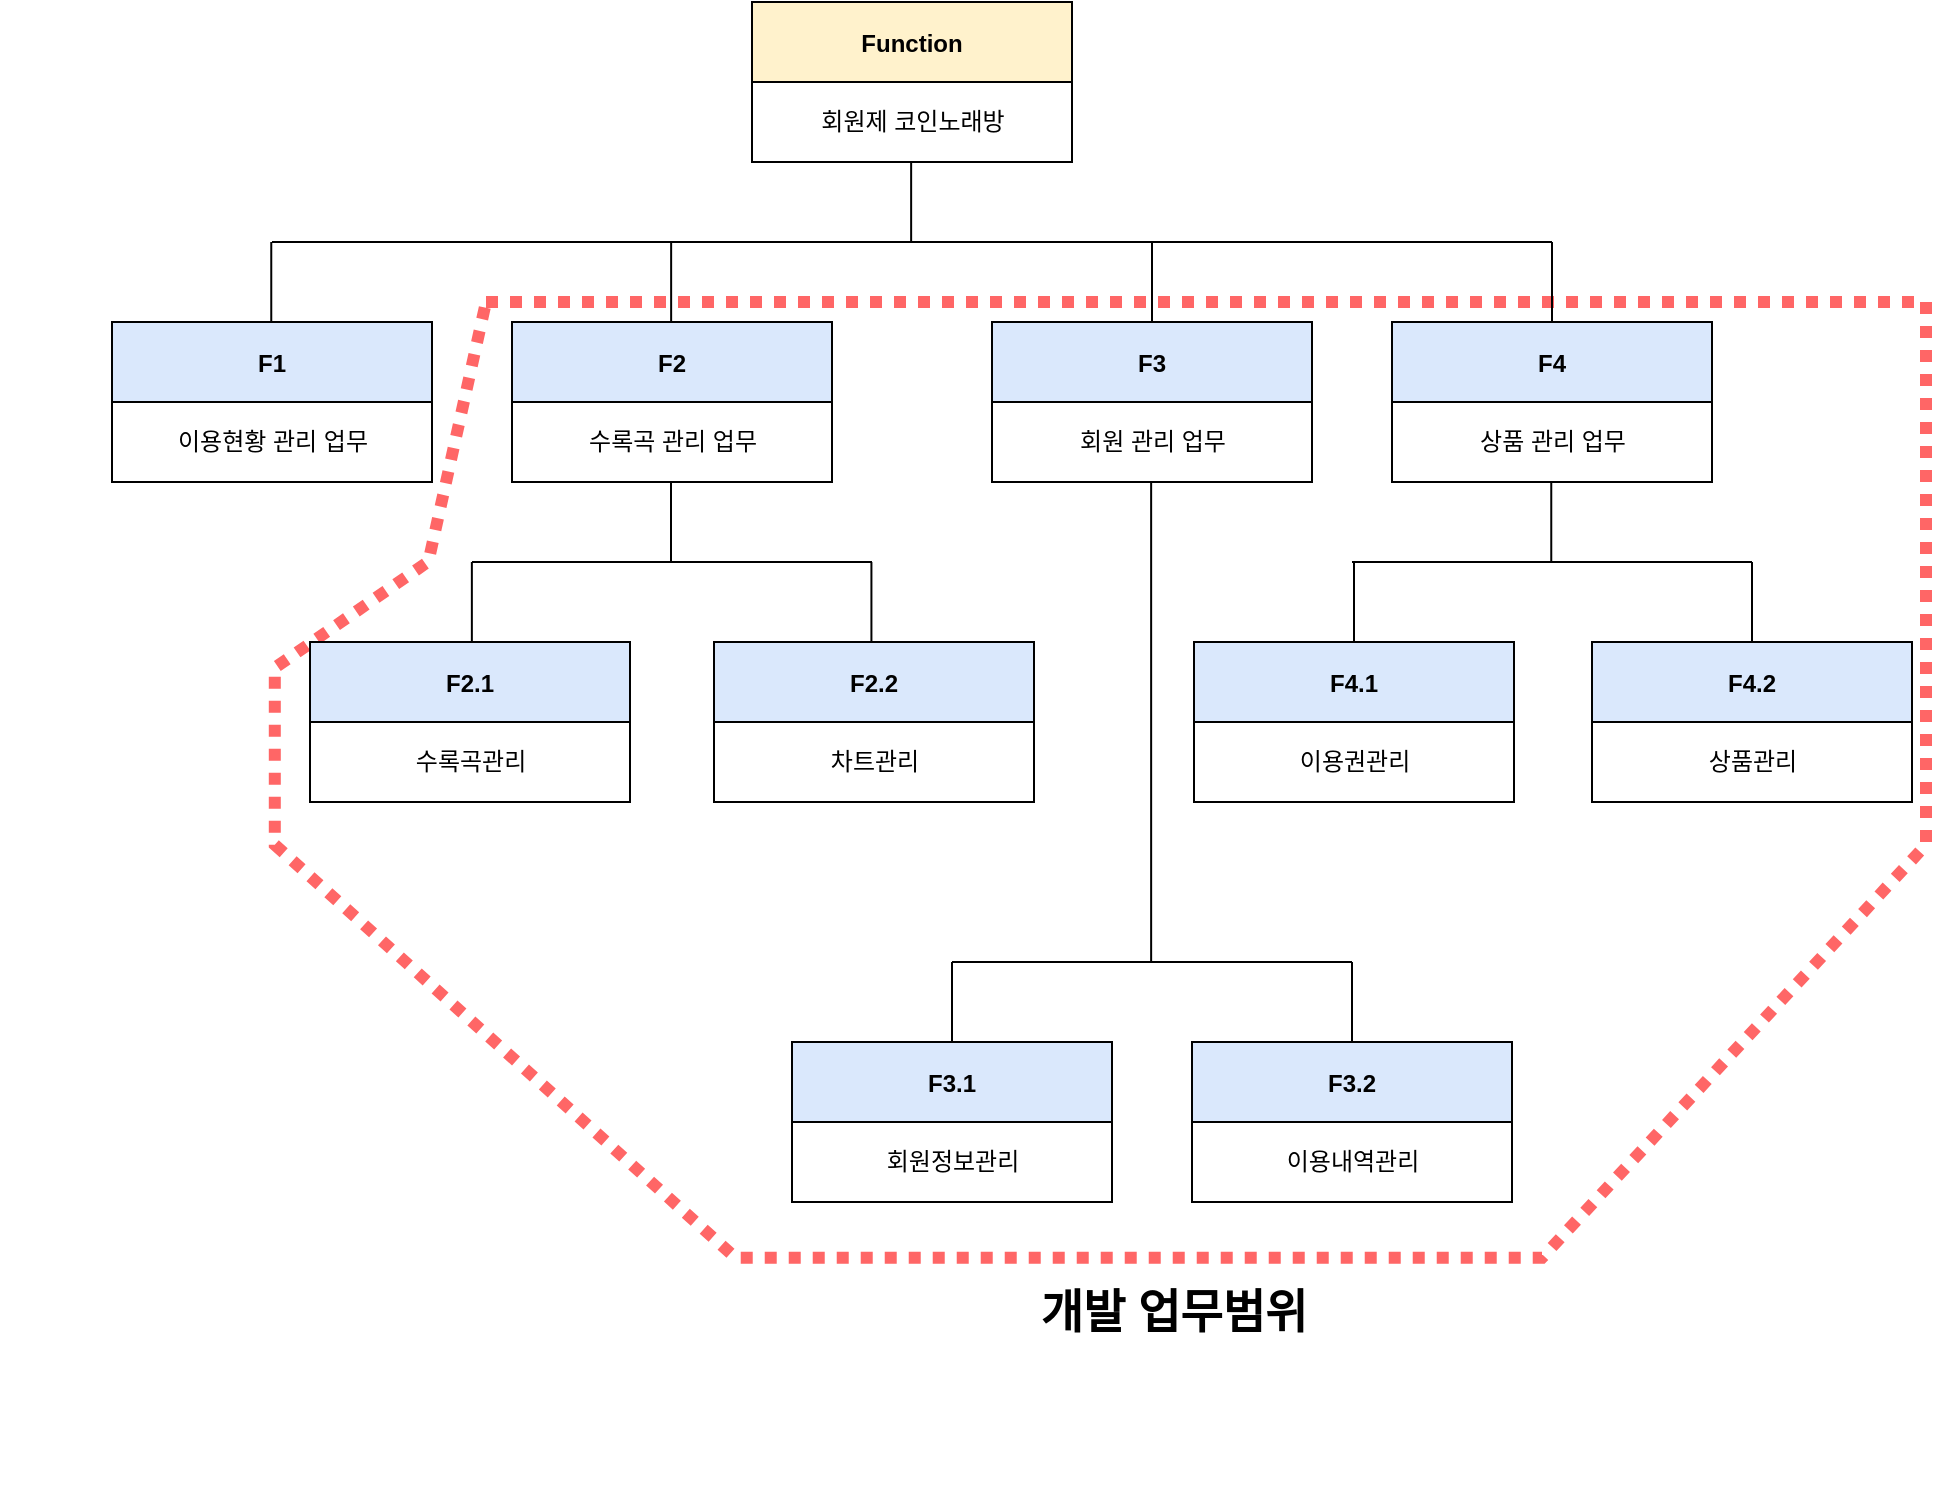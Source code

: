 <mxfile version="18.0.2" type="github" pages="9">
  <diagram id="UmnkcHYLlbkWY7YtJigW" name="기능분해도">
    <mxGraphModel dx="1721" dy="1006" grid="1" gridSize="10" guides="1" tooltips="1" connect="1" arrows="1" fold="1" page="1" pageScale="1" pageWidth="827" pageHeight="1169" math="0" shadow="0">
      <root>
        <mxCell id="0" />
        <mxCell id="1" parent="0" />
        <mxCell id="TtTyZ-AKI0meQdyoexvj-48" value="" style="verticalLabelPosition=bottom;verticalAlign=top;html=1;shape=mxgraph.basic.polygon;polyCoords=[[0.25,0],[1,0],[1,0.46],[0.8,0.81],[0.38,0.81],[0.14,0.46],[0.14,0.31],[0.22,0.22]];polyline=0;dashed=1;dashPattern=1 1;fontSize=23;strokeColor=#FF6666;strokeWidth=6;" parent="1" vertex="1">
          <mxGeometry x="-53" y="470" width="960" height="590" as="geometry" />
        </mxCell>
        <mxCell id="TtTyZ-AKI0meQdyoexvj-1" value="Function" style="swimlane;startSize=40;fillColor=#fff2cc;strokeColor=#000000;" parent="1" vertex="1">
          <mxGeometry x="320" y="320" width="160" height="80" as="geometry" />
        </mxCell>
        <mxCell id="TtTyZ-AKI0meQdyoexvj-2" value="회원제 코인노래방" style="text;html=1;align=center;verticalAlign=middle;resizable=0;points=[];autosize=1;strokeColor=none;fillColor=none;" parent="TtTyZ-AKI0meQdyoexvj-1" vertex="1">
          <mxGeometry x="25" y="50" width="110" height="20" as="geometry" />
        </mxCell>
        <mxCell id="TtTyZ-AKI0meQdyoexvj-3" value="" style="endArrow=none;html=1;rounded=0;" parent="1" edge="1">
          <mxGeometry width="50" height="50" relative="1" as="geometry">
            <mxPoint x="399.57" y="440" as="sourcePoint" />
            <mxPoint x="399.57" y="400" as="targetPoint" />
          </mxGeometry>
        </mxCell>
        <mxCell id="TtTyZ-AKI0meQdyoexvj-4" value="" style="endArrow=none;html=1;rounded=0;" parent="1" edge="1">
          <mxGeometry width="50" height="50" relative="1" as="geometry">
            <mxPoint x="80" y="440" as="sourcePoint" />
            <mxPoint x="400" y="440" as="targetPoint" />
          </mxGeometry>
        </mxCell>
        <mxCell id="TtTyZ-AKI0meQdyoexvj-5" value="" style="endArrow=none;html=1;rounded=0;" parent="1" edge="1">
          <mxGeometry width="50" height="50" relative="1" as="geometry">
            <mxPoint x="79.63" y="480" as="sourcePoint" />
            <mxPoint x="79.63" y="440" as="targetPoint" />
          </mxGeometry>
        </mxCell>
        <mxCell id="TtTyZ-AKI0meQdyoexvj-6" value="F1" style="swimlane;startSize=40;fillColor=#dae8fc;strokeColor=#000000;" parent="1" vertex="1">
          <mxGeometry y="480" width="160" height="80" as="geometry" />
        </mxCell>
        <mxCell id="TtTyZ-AKI0meQdyoexvj-7" value="이용현황 관리 업무" style="text;html=1;align=center;verticalAlign=middle;resizable=0;points=[];autosize=1;strokeColor=none;fillColor=none;" parent="1" vertex="1">
          <mxGeometry x="20" y="530" width="120" height="20" as="geometry" />
        </mxCell>
        <mxCell id="TtTyZ-AKI0meQdyoexvj-8" value="F2" style="swimlane;startSize=40;fillColor=#dae8fc;strokeColor=#000000;" parent="1" vertex="1">
          <mxGeometry x="200" y="480" width="160" height="80" as="geometry" />
        </mxCell>
        <mxCell id="TtTyZ-AKI0meQdyoexvj-9" value="수록곡 관리 업무" style="text;html=1;align=center;verticalAlign=middle;resizable=0;points=[];autosize=1;strokeColor=none;fillColor=none;" parent="TtTyZ-AKI0meQdyoexvj-8" vertex="1">
          <mxGeometry x="25" y="50" width="110" height="20" as="geometry" />
        </mxCell>
        <mxCell id="TtTyZ-AKI0meQdyoexvj-10" value="" style="endArrow=none;html=1;rounded=0;" parent="1" edge="1">
          <mxGeometry width="50" height="50" relative="1" as="geometry">
            <mxPoint x="400" y="440" as="sourcePoint" />
            <mxPoint x="720" y="440" as="targetPoint" />
          </mxGeometry>
        </mxCell>
        <mxCell id="TtTyZ-AKI0meQdyoexvj-11" value="" style="endArrow=none;html=1;rounded=0;" parent="1" edge="1">
          <mxGeometry width="50" height="50" relative="1" as="geometry">
            <mxPoint x="279.57" y="480" as="sourcePoint" />
            <mxPoint x="279.57" y="440" as="targetPoint" />
          </mxGeometry>
        </mxCell>
        <mxCell id="TtTyZ-AKI0meQdyoexvj-12" value="" style="endArrow=none;html=1;rounded=0;" parent="1" edge="1">
          <mxGeometry width="50" height="50" relative="1" as="geometry">
            <mxPoint x="520.0" y="480" as="sourcePoint" />
            <mxPoint x="520.0" y="440" as="targetPoint" />
          </mxGeometry>
        </mxCell>
        <mxCell id="TtTyZ-AKI0meQdyoexvj-13" value="F3" style="swimlane;startSize=40;fillColor=#dae8fc;strokeColor=#000000;" parent="1" vertex="1">
          <mxGeometry x="440" y="480" width="160" height="80" as="geometry" />
        </mxCell>
        <mxCell id="TtTyZ-AKI0meQdyoexvj-14" value="회원 관리 업무" style="text;html=1;align=center;verticalAlign=middle;resizable=0;points=[];autosize=1;strokeColor=none;fillColor=none;" parent="TtTyZ-AKI0meQdyoexvj-13" vertex="1">
          <mxGeometry x="35" y="50" width="90" height="20" as="geometry" />
        </mxCell>
        <mxCell id="TtTyZ-AKI0meQdyoexvj-15" value="" style="endArrow=none;html=1;rounded=0;" parent="1" edge="1">
          <mxGeometry width="50" height="50" relative="1" as="geometry">
            <mxPoint x="279.5" y="600" as="sourcePoint" />
            <mxPoint x="279.5" y="560" as="targetPoint" />
          </mxGeometry>
        </mxCell>
        <mxCell id="TtTyZ-AKI0meQdyoexvj-16" value="" style="endArrow=none;html=1;rounded=0;" parent="1" edge="1">
          <mxGeometry width="50" height="50" relative="1" as="geometry">
            <mxPoint x="180" y="600" as="sourcePoint" />
            <mxPoint x="380" y="600" as="targetPoint" />
          </mxGeometry>
        </mxCell>
        <mxCell id="TtTyZ-AKI0meQdyoexvj-17" value="" style="endArrow=none;html=1;rounded=0;" parent="1" edge="1">
          <mxGeometry width="50" height="50" relative="1" as="geometry">
            <mxPoint x="179.93" y="640" as="sourcePoint" />
            <mxPoint x="179.93" y="600" as="targetPoint" />
          </mxGeometry>
        </mxCell>
        <mxCell id="TtTyZ-AKI0meQdyoexvj-18" value="F2.1" style="swimlane;startSize=40;fillColor=#dae8fc;strokeColor=#000000;" parent="1" vertex="1">
          <mxGeometry x="99" y="640" width="160" height="80" as="geometry" />
        </mxCell>
        <mxCell id="TtTyZ-AKI0meQdyoexvj-19" value="수록곡관리" style="text;html=1;align=center;verticalAlign=middle;resizable=0;points=[];autosize=1;strokeColor=none;fillColor=none;" parent="TtTyZ-AKI0meQdyoexvj-18" vertex="1">
          <mxGeometry x="40" y="50" width="80" height="20" as="geometry" />
        </mxCell>
        <mxCell id="TtTyZ-AKI0meQdyoexvj-20" value="F2.2" style="swimlane;startSize=40;fillColor=#dae8fc;strokeColor=#000000;" parent="1" vertex="1">
          <mxGeometry x="301" y="640" width="160" height="80" as="geometry" />
        </mxCell>
        <mxCell id="TtTyZ-AKI0meQdyoexvj-21" value="차트관리" style="text;html=1;align=center;verticalAlign=middle;resizable=0;points=[];autosize=1;strokeColor=none;fillColor=none;" parent="TtTyZ-AKI0meQdyoexvj-20" vertex="1">
          <mxGeometry x="50" y="50" width="60" height="20" as="geometry" />
        </mxCell>
        <mxCell id="TtTyZ-AKI0meQdyoexvj-22" value="" style="endArrow=none;html=1;rounded=0;" parent="1" edge="1">
          <mxGeometry width="50" height="50" relative="1" as="geometry">
            <mxPoint x="379.71" y="640" as="sourcePoint" />
            <mxPoint x="379.71" y="600" as="targetPoint" />
          </mxGeometry>
        </mxCell>
        <mxCell id="TtTyZ-AKI0meQdyoexvj-23" value="" style="endArrow=none;html=1;rounded=0;" parent="1" edge="1">
          <mxGeometry width="50" height="50" relative="1" as="geometry">
            <mxPoint x="519.57" y="800" as="sourcePoint" />
            <mxPoint x="519.57" y="560" as="targetPoint" />
          </mxGeometry>
        </mxCell>
        <mxCell id="TtTyZ-AKI0meQdyoexvj-25" value="" style="endArrow=none;html=1;rounded=0;" parent="1" edge="1">
          <mxGeometry width="50" height="50" relative="1" as="geometry">
            <mxPoint x="620.0" y="840" as="sourcePoint" />
            <mxPoint x="620.0" y="800" as="targetPoint" />
          </mxGeometry>
        </mxCell>
        <mxCell id="TtTyZ-AKI0meQdyoexvj-26" value="" style="endArrow=none;html=1;rounded=0;" parent="1" edge="1">
          <mxGeometry width="50" height="50" relative="1" as="geometry">
            <mxPoint x="621.0" y="640" as="sourcePoint" />
            <mxPoint x="621.0" y="600" as="targetPoint" />
          </mxGeometry>
        </mxCell>
        <mxCell id="TtTyZ-AKI0meQdyoexvj-28" value="" style="endArrow=none;html=1;rounded=0;" parent="1" edge="1">
          <mxGeometry width="50" height="50" relative="1" as="geometry">
            <mxPoint x="420.0" y="840" as="sourcePoint" />
            <mxPoint x="420.0" y="800" as="targetPoint" />
          </mxGeometry>
        </mxCell>
        <mxCell id="TtTyZ-AKI0meQdyoexvj-29" value="F3.1" style="swimlane;startSize=40;fillColor=#dae8fc;strokeColor=#000000;" parent="1" vertex="1">
          <mxGeometry x="340" y="840" width="160" height="80" as="geometry" />
        </mxCell>
        <mxCell id="TtTyZ-AKI0meQdyoexvj-30" value="회원정보관리" style="text;html=1;align=center;verticalAlign=middle;resizable=0;points=[];autosize=1;strokeColor=none;fillColor=none;" parent="TtTyZ-AKI0meQdyoexvj-29" vertex="1">
          <mxGeometry x="35" y="50" width="90" height="20" as="geometry" />
        </mxCell>
        <mxCell id="TtTyZ-AKI0meQdyoexvj-31" value="F4.1" style="swimlane;startSize=40;fillColor=#dae8fc;strokeColor=#000000;" parent="1" vertex="1">
          <mxGeometry x="541" y="640" width="160" height="80" as="geometry" />
        </mxCell>
        <mxCell id="TtTyZ-AKI0meQdyoexvj-32" value="이용권관리" style="text;html=1;align=center;verticalAlign=middle;resizable=0;points=[];autosize=1;strokeColor=none;fillColor=none;" parent="TtTyZ-AKI0meQdyoexvj-31" vertex="1">
          <mxGeometry x="40" y="50" width="80" height="20" as="geometry" />
        </mxCell>
        <mxCell id="TtTyZ-AKI0meQdyoexvj-33" value="F3.2" style="swimlane;startSize=40;fillColor=#dae8fc;strokeColor=#000000;" parent="1" vertex="1">
          <mxGeometry x="540" y="840" width="160" height="80" as="geometry" />
        </mxCell>
        <mxCell id="TtTyZ-AKI0meQdyoexvj-34" value="이용내역관리" style="text;html=1;align=center;verticalAlign=middle;resizable=0;points=[];autosize=1;strokeColor=none;fillColor=none;" parent="TtTyZ-AKI0meQdyoexvj-33" vertex="1">
          <mxGeometry x="35" y="50" width="90" height="20" as="geometry" />
        </mxCell>
        <mxCell id="TtTyZ-AKI0meQdyoexvj-37" value="&lt;b&gt;&lt;font style=&quot;font-size: 23px&quot;&gt;개발 업무범위&lt;/font&gt;&lt;/b&gt;" style="text;html=1;strokeColor=none;fillColor=none;align=center;verticalAlign=middle;whiteSpace=wrap;rounded=0;dashed=1;dashPattern=1 1;" parent="1" vertex="1">
          <mxGeometry x="446" y="960" width="170" height="30" as="geometry" />
        </mxCell>
        <mxCell id="TtTyZ-AKI0meQdyoexvj-38" value="" style="endArrow=none;html=1;rounded=0;" parent="1" edge="1">
          <mxGeometry width="50" height="50" relative="1" as="geometry">
            <mxPoint x="720.0" y="480" as="sourcePoint" />
            <mxPoint x="720.0" y="440" as="targetPoint" />
          </mxGeometry>
        </mxCell>
        <mxCell id="TtTyZ-AKI0meQdyoexvj-39" value="F4" style="swimlane;startSize=40;fillColor=#dae8fc;strokeColor=#000000;" parent="1" vertex="1">
          <mxGeometry x="640" y="480" width="160" height="80" as="geometry" />
        </mxCell>
        <mxCell id="TtTyZ-AKI0meQdyoexvj-40" value="상품 관리 업무" style="text;html=1;align=center;verticalAlign=middle;resizable=0;points=[];autosize=1;strokeColor=none;fillColor=none;" parent="TtTyZ-AKI0meQdyoexvj-39" vertex="1">
          <mxGeometry x="35" y="50" width="90" height="20" as="geometry" />
        </mxCell>
        <mxCell id="TtTyZ-AKI0meQdyoexvj-41" value="" style="endArrow=none;html=1;rounded=0;" parent="1" edge="1">
          <mxGeometry width="50" height="50" relative="1" as="geometry">
            <mxPoint x="420" y="800" as="sourcePoint" />
            <mxPoint x="620" y="800" as="targetPoint" />
          </mxGeometry>
        </mxCell>
        <mxCell id="TtTyZ-AKI0meQdyoexvj-42" value="" style="endArrow=none;html=1;rounded=0;" parent="1" edge="1">
          <mxGeometry width="50" height="50" relative="1" as="geometry">
            <mxPoint x="719.63" y="600" as="sourcePoint" />
            <mxPoint x="719.63" y="560" as="targetPoint" />
          </mxGeometry>
        </mxCell>
        <mxCell id="TtTyZ-AKI0meQdyoexvj-43" value="" style="endArrow=none;html=1;rounded=0;" parent="1" edge="1">
          <mxGeometry width="50" height="50" relative="1" as="geometry">
            <mxPoint x="620" y="600" as="sourcePoint" />
            <mxPoint x="820" y="600" as="targetPoint" />
          </mxGeometry>
        </mxCell>
        <mxCell id="TtTyZ-AKI0meQdyoexvj-44" value="" style="endArrow=none;html=1;rounded=0;" parent="1" edge="1">
          <mxGeometry width="50" height="50" relative="1" as="geometry">
            <mxPoint x="820.0" y="640.0" as="sourcePoint" />
            <mxPoint x="820.0" y="600" as="targetPoint" />
          </mxGeometry>
        </mxCell>
        <mxCell id="TtTyZ-AKI0meQdyoexvj-45" value="F4.2" style="swimlane;startSize=40;fillColor=#dae8fc;strokeColor=#000000;" parent="1" vertex="1">
          <mxGeometry x="740" y="640" width="160" height="80" as="geometry" />
        </mxCell>
        <mxCell id="TtTyZ-AKI0meQdyoexvj-46" value="상품관리" style="text;html=1;align=center;verticalAlign=middle;resizable=0;points=[];autosize=1;strokeColor=none;fillColor=none;" parent="TtTyZ-AKI0meQdyoexvj-45" vertex="1">
          <mxGeometry x="50" y="50" width="60" height="20" as="geometry" />
        </mxCell>
      </root>
    </mxGraphModel>
  </diagram>
  <diagram id="Dk_l1SkG-XBKbnCgi9oT" name="ER-Diagram">
    <mxGraphModel dx="1790" dy="1083" grid="1" gridSize="10" guides="1" tooltips="1" connect="1" arrows="1" fold="1" page="1" pageScale="1" pageWidth="827" pageHeight="1169" math="0" shadow="0">
      <root>
        <mxCell id="0" />
        <mxCell id="1" parent="0" />
        <mxCell id="x1jz6nEeO-O-7WN6J9LO-3" value="Song" style="swimlane;fontStyle=2;childLayout=stackLayout;horizontal=1;startSize=26;horizontalStack=0;resizeParent=1;resizeParentMax=0;resizeLast=0;collapsible=1;marginBottom=0;align=center;fontSize=14;fillColor=#dae8fc;strokeColor=#000000;" vertex="1" parent="1">
          <mxGeometry x="-40" y="394" width="160" height="176" as="geometry" />
        </mxCell>
        <mxCell id="x1jz6nEeO-O-7WN6J9LO-4" value="song_ID" style="text;strokeColor=none;fillColor=none;spacingLeft=4;spacingRight=4;overflow=hidden;rotatable=0;points=[[0,0.5],[1,0.5]];portConstraint=eastwest;fontSize=12;fontStyle=4" vertex="1" parent="x1jz6nEeO-O-7WN6J9LO-3">
          <mxGeometry y="26" width="160" height="30" as="geometry" />
        </mxCell>
        <mxCell id="x1jz6nEeO-O-7WN6J9LO-5" value="title" style="text;strokeColor=none;fillColor=none;spacingLeft=4;spacingRight=4;overflow=hidden;rotatable=0;points=[[0,0.5],[1,0.5]];portConstraint=eastwest;fontSize=12;" vertex="1" parent="x1jz6nEeO-O-7WN6J9LO-3">
          <mxGeometry y="56" width="160" height="30" as="geometry" />
        </mxCell>
        <mxCell id="x1jz6nEeO-O-7WN6J9LO-6" value="genre" style="text;strokeColor=none;fillColor=none;spacingLeft=4;spacingRight=4;overflow=hidden;rotatable=0;points=[[0,0.5],[1,0.5]];portConstraint=eastwest;fontSize=12;" vertex="1" parent="x1jz6nEeO-O-7WN6J9LO-3">
          <mxGeometry y="86" width="160" height="30" as="geometry" />
        </mxCell>
        <mxCell id="x1jz6nEeO-O-7WN6J9LO-7" value="singer" style="text;strokeColor=none;fillColor=none;spacingLeft=4;spacingRight=4;overflow=hidden;rotatable=0;points=[[0,0.5],[1,0.5]];portConstraint=eastwest;fontSize=12;" vertex="1" parent="x1jz6nEeO-O-7WN6J9LO-3">
          <mxGeometry y="116" width="160" height="30" as="geometry" />
        </mxCell>
        <mxCell id="x1jz6nEeO-O-7WN6J9LO-19" value="count" style="text;strokeColor=none;fillColor=none;spacingLeft=4;spacingRight=4;overflow=hidden;rotatable=0;points=[[0,0.5],[1,0.5]];portConstraint=eastwest;fontSize=12;" vertex="1" parent="x1jz6nEeO-O-7WN6J9LO-3">
          <mxGeometry y="146" width="160" height="30" as="geometry" />
        </mxCell>
        <mxCell id="x1jz6nEeO-O-7WN6J9LO-9" value="Song_Request" style="swimlane;fontStyle=2;childLayout=stackLayout;horizontal=1;startSize=26;horizontalStack=0;resizeParent=1;resizeParentMax=0;resizeLast=0;collapsible=1;marginBottom=0;align=center;fontSize=14;fillColor=#dae8fc;strokeColor=#000000;" vertex="1" parent="1">
          <mxGeometry x="320" y="123" width="160" height="146" as="geometry" />
        </mxCell>
        <mxCell id="x1jz6nEeO-O-7WN6J9LO-10" value="request_ID" style="text;strokeColor=none;fillColor=none;spacingLeft=4;spacingRight=4;overflow=hidden;rotatable=0;points=[[0,0.5],[1,0.5]];portConstraint=eastwest;fontSize=12;fontStyle=4" vertex="1" parent="x1jz6nEeO-O-7WN6J9LO-9">
          <mxGeometry y="26" width="160" height="30" as="geometry" />
        </mxCell>
        <mxCell id="x1jz6nEeO-O-7WN6J9LO-11" value="title" style="text;strokeColor=none;fillColor=none;spacingLeft=4;spacingRight=4;overflow=hidden;rotatable=0;points=[[0,0.5],[1,0.5]];portConstraint=eastwest;fontSize=12;" vertex="1" parent="x1jz6nEeO-O-7WN6J9LO-9">
          <mxGeometry y="56" width="160" height="30" as="geometry" />
        </mxCell>
        <mxCell id="x1jz6nEeO-O-7WN6J9LO-12" value="genre" style="text;strokeColor=none;fillColor=none;spacingLeft=4;spacingRight=4;overflow=hidden;rotatable=0;points=[[0,0.5],[1,0.5]];portConstraint=eastwest;fontSize=12;" vertex="1" parent="x1jz6nEeO-O-7WN6J9LO-9">
          <mxGeometry y="86" width="160" height="30" as="geometry" />
        </mxCell>
        <mxCell id="x1jz6nEeO-O-7WN6J9LO-13" value="singer" style="text;strokeColor=none;fillColor=none;spacingLeft=4;spacingRight=4;overflow=hidden;rotatable=0;points=[[0,0.5],[1,0.5]];portConstraint=eastwest;fontSize=12;" vertex="1" parent="x1jz6nEeO-O-7WN6J9LO-9">
          <mxGeometry y="116" width="160" height="30" as="geometry" />
        </mxCell>
        <mxCell id="x1jz6nEeO-O-7WN6J9LO-14" value="Member" style="swimlane;fontStyle=2;childLayout=stackLayout;horizontal=1;startSize=26;horizontalStack=0;resizeParent=1;resizeParentMax=0;resizeLast=0;collapsible=1;marginBottom=0;align=center;fontSize=14;fillColor=#dae8fc;strokeColor=#000000;" vertex="1" parent="1">
          <mxGeometry x="320" y="400" width="160" height="176" as="geometry" />
        </mxCell>
        <mxCell id="x1jz6nEeO-O-7WN6J9LO-15" value="member_ID" style="text;strokeColor=none;fillColor=none;spacingLeft=4;spacingRight=4;overflow=hidden;rotatable=0;points=[[0,0.5],[1,0.5]];portConstraint=eastwest;fontSize=12;fontStyle=4" vertex="1" parent="x1jz6nEeO-O-7WN6J9LO-14">
          <mxGeometry y="26" width="160" height="30" as="geometry" />
        </mxCell>
        <mxCell id="x1jz6nEeO-O-7WN6J9LO-16" value="name" style="text;strokeColor=none;fillColor=none;spacingLeft=4;spacingRight=4;overflow=hidden;rotatable=0;points=[[0,0.5],[1,0.5]];portConstraint=eastwest;fontSize=12;" vertex="1" parent="x1jz6nEeO-O-7WN6J9LO-14">
          <mxGeometry y="56" width="160" height="30" as="geometry" />
        </mxCell>
        <mxCell id="x1jz6nEeO-O-7WN6J9LO-17" value="birth" style="text;strokeColor=none;fillColor=none;spacingLeft=4;spacingRight=4;overflow=hidden;rotatable=0;points=[[0,0.5],[1,0.5]];portConstraint=eastwest;fontSize=12;" vertex="1" parent="x1jz6nEeO-O-7WN6J9LO-14">
          <mxGeometry y="86" width="160" height="30" as="geometry" />
        </mxCell>
        <mxCell id="x1jz6nEeO-O-7WN6J9LO-50" value="available_songs" style="text;strokeColor=none;fillColor=none;spacingLeft=4;spacingRight=4;overflow=hidden;rotatable=0;points=[[0,0.5],[1,0.5]];portConstraint=eastwest;fontSize=12;" vertex="1" parent="x1jz6nEeO-O-7WN6J9LO-14">
          <mxGeometry y="116" width="160" height="30" as="geometry" />
        </mxCell>
        <mxCell id="x1jz6nEeO-O-7WN6J9LO-18" value="admin" style="text;strokeColor=none;fillColor=none;spacingLeft=4;spacingRight=4;overflow=hidden;rotatable=0;points=[[0,0.5],[1,0.5]];portConstraint=eastwest;fontSize=12;" vertex="1" parent="x1jz6nEeO-O-7WN6J9LO-14">
          <mxGeometry y="146" width="160" height="30" as="geometry" />
        </mxCell>
        <mxCell id="x1jz6nEeO-O-7WN6J9LO-20" value="Commodity" style="swimlane;fontStyle=2;childLayout=stackLayout;horizontal=1;startSize=26;horizontalStack=0;resizeParent=1;resizeParentMax=0;resizeLast=0;collapsible=1;marginBottom=0;align=center;fontSize=14;fillColor=#dae8fc;strokeColor=#000000;" vertex="1" parent="1">
          <mxGeometry x="680" y="425.5" width="160" height="116" as="geometry" />
        </mxCell>
        <mxCell id="x1jz6nEeO-O-7WN6J9LO-21" value="commodity_ID" style="text;strokeColor=none;fillColor=none;spacingLeft=4;spacingRight=4;overflow=hidden;rotatable=0;points=[[0,0.5],[1,0.5]];portConstraint=eastwest;fontSize=12;fontStyle=4" vertex="1" parent="x1jz6nEeO-O-7WN6J9LO-20">
          <mxGeometry y="26" width="160" height="30" as="geometry" />
        </mxCell>
        <mxCell id="x1jz6nEeO-O-7WN6J9LO-22" value="name" style="text;strokeColor=none;fillColor=none;spacingLeft=4;spacingRight=4;overflow=hidden;rotatable=0;points=[[0,0.5],[1,0.5]];portConstraint=eastwest;fontSize=12;" vertex="1" parent="x1jz6nEeO-O-7WN6J9LO-20">
          <mxGeometry y="56" width="160" height="30" as="geometry" />
        </mxCell>
        <mxCell id="x1jz6nEeO-O-7WN6J9LO-23" value="price" style="text;strokeColor=none;fillColor=none;spacingLeft=4;spacingRight=4;overflow=hidden;rotatable=0;points=[[0,0.5],[1,0.5]];portConstraint=eastwest;fontSize=12;" vertex="1" parent="x1jz6nEeO-O-7WN6J9LO-20">
          <mxGeometry y="86" width="160" height="30" as="geometry" />
        </mxCell>
        <mxCell id="x1jz6nEeO-O-7WN6J9LO-25" value="Voucher" style="swimlane;fontStyle=2;childLayout=stackLayout;horizontal=1;startSize=26;horizontalStack=0;resizeParent=1;resizeParentMax=0;resizeLast=0;collapsible=1;marginBottom=0;align=center;fontSize=14;fillColor=#dae8fc;strokeColor=#000000;" vertex="1" parent="1">
          <mxGeometry x="320" y="707" width="160" height="116" as="geometry" />
        </mxCell>
        <mxCell id="x1jz6nEeO-O-7WN6J9LO-26" value="voucher_ID" style="text;strokeColor=none;fillColor=none;spacingLeft=4;spacingRight=4;overflow=hidden;rotatable=0;points=[[0,0.5],[1,0.5]];portConstraint=eastwest;fontSize=12;fontStyle=4" vertex="1" parent="x1jz6nEeO-O-7WN6J9LO-25">
          <mxGeometry y="26" width="160" height="30" as="geometry" />
        </mxCell>
        <mxCell id="x1jz6nEeO-O-7WN6J9LO-27" value="num_songs" style="text;strokeColor=none;fillColor=none;spacingLeft=4;spacingRight=4;overflow=hidden;rotatable=0;points=[[0,0.5],[1,0.5]];portConstraint=eastwest;fontSize=12;" vertex="1" parent="x1jz6nEeO-O-7WN6J9LO-25">
          <mxGeometry y="56" width="160" height="30" as="geometry" />
        </mxCell>
        <mxCell id="x1jz6nEeO-O-7WN6J9LO-28" value="price" style="text;strokeColor=none;fillColor=none;spacingLeft=4;spacingRight=4;overflow=hidden;rotatable=0;points=[[0,0.5],[1,0.5]];portConstraint=eastwest;fontSize=12;" vertex="1" parent="x1jz6nEeO-O-7WN6J9LO-25">
          <mxGeometry y="86" width="160" height="30" as="geometry" />
        </mxCell>
        <mxCell id="x1jz6nEeO-O-7WN6J9LO-29" value="sing" style="shape=rhombus;perimeter=rhombusPerimeter;whiteSpace=wrap;html=1;align=center;fontFamily=Helvetica;fontSize=14;startSize=26;strokeColor=#000000;fillColor=#fff2cc;" vertex="1" parent="1">
          <mxGeometry x="160" y="459" width="120" height="60" as="geometry" />
        </mxCell>
        <mxCell id="x1jz6nEeO-O-7WN6J9LO-30" value="" style="endArrow=none;html=1;rounded=0;fontFamily=Helvetica;fontSize=14;fontColor=default;startSize=26;" edge="1" parent="1">
          <mxGeometry relative="1" as="geometry">
            <mxPoint x="280" y="489" as="sourcePoint" />
            <mxPoint x="320" y="489" as="targetPoint" />
          </mxGeometry>
        </mxCell>
        <mxCell id="x1jz6nEeO-O-7WN6J9LO-32" value="" style="endArrow=none;html=1;rounded=0;fontFamily=Helvetica;fontSize=14;fontColor=default;startSize=26;" edge="1" parent="1">
          <mxGeometry relative="1" as="geometry">
            <mxPoint x="120" y="488.5" as="sourcePoint" />
            <mxPoint x="160" y="488.5" as="targetPoint" />
          </mxGeometry>
        </mxCell>
        <mxCell id="x1jz6nEeO-O-7WN6J9LO-33" value="request" style="shape=rhombus;perimeter=rhombusPerimeter;whiteSpace=wrap;html=1;align=center;fontFamily=Helvetica;fontSize=14;startSize=26;strokeColor=#000000;fillColor=#fff2cc;" vertex="1" parent="1">
          <mxGeometry x="340" y="300" width="120" height="60" as="geometry" />
        </mxCell>
        <mxCell id="x1jz6nEeO-O-7WN6J9LO-34" value="" style="endArrow=none;html=1;rounded=0;fontFamily=Helvetica;fontSize=14;fontColor=default;startSize=26;" edge="1" parent="1">
          <mxGeometry relative="1" as="geometry">
            <mxPoint x="400" y="360" as="sourcePoint" />
            <mxPoint x="400" y="400" as="targetPoint" />
          </mxGeometry>
        </mxCell>
        <mxCell id="x1jz6nEeO-O-7WN6J9LO-35" value="" style="endArrow=none;html=1;rounded=0;fontFamily=Helvetica;fontSize=14;fontColor=default;startSize=26;" edge="1" parent="1">
          <mxGeometry relative="1" as="geometry">
            <mxPoint x="400" y="270" as="sourcePoint" />
            <mxPoint x="400" y="300" as="targetPoint" />
          </mxGeometry>
        </mxCell>
        <mxCell id="x1jz6nEeO-O-7WN6J9LO-36" value="" style="endArrow=none;html=1;rounded=0;fontFamily=Helvetica;fontSize=14;fontColor=default;startSize=26;dashed=1;" edge="1" parent="1">
          <mxGeometry relative="1" as="geometry">
            <mxPoint x="300" y="329.44" as="sourcePoint" />
            <mxPoint x="340" y="329.44" as="targetPoint" />
          </mxGeometry>
        </mxCell>
        <mxCell id="x1jz6nEeO-O-7WN6J9LO-38" value="request_time" style="text;strokeColor=default;fillColor=none;align=left;verticalAlign=middle;spacingLeft=4;spacingRight=4;overflow=hidden;points=[[0,0.5],[1,0.5]];portConstraint=eastwest;rotatable=0;fontFamily=Helvetica;fontSize=14;fontColor=default;startSize=26;html=1;" vertex="1" parent="1">
          <mxGeometry x="210" y="315" width="90" height="30" as="geometry" />
        </mxCell>
        <mxCell id="x1jz6nEeO-O-7WN6J9LO-39" value="buy" style="shape=rhombus;perimeter=rhombusPerimeter;whiteSpace=wrap;html=1;align=center;fontFamily=Helvetica;fontSize=14;startSize=26;strokeColor=#000000;fillColor=#fff2cc;" vertex="1" parent="1">
          <mxGeometry x="520" y="460.5" width="120" height="60" as="geometry" />
        </mxCell>
        <mxCell id="x1jz6nEeO-O-7WN6J9LO-40" value="" style="endArrow=none;html=1;rounded=0;fontFamily=Helvetica;fontSize=14;fontColor=default;startSize=26;" edge="1" parent="1">
          <mxGeometry relative="1" as="geometry">
            <mxPoint x="640" y="490.5" as="sourcePoint" />
            <mxPoint x="680" y="490.5" as="targetPoint" />
          </mxGeometry>
        </mxCell>
        <mxCell id="x1jz6nEeO-O-7WN6J9LO-41" value="" style="endArrow=none;html=1;rounded=0;fontFamily=Helvetica;fontSize=14;fontColor=default;startSize=26;" edge="1" parent="1">
          <mxGeometry relative="1" as="geometry">
            <mxPoint x="480" y="490" as="sourcePoint" />
            <mxPoint x="520" y="490" as="targetPoint" />
          </mxGeometry>
        </mxCell>
        <mxCell id="x1jz6nEeO-O-7WN6J9LO-43" value="paid" style="shape=rhombus;perimeter=rhombusPerimeter;whiteSpace=wrap;html=1;align=center;fontFamily=Helvetica;fontSize=14;startSize=26;strokeColor=#000000;fillColor=#fff2cc;" vertex="1" parent="1">
          <mxGeometry x="340" y="606" width="120" height="60" as="geometry" />
        </mxCell>
        <mxCell id="x1jz6nEeO-O-7WN6J9LO-44" value="" style="endArrow=none;html=1;rounded=0;fontFamily=Helvetica;fontSize=14;fontColor=default;startSize=26;" edge="1" parent="1">
          <mxGeometry relative="1" as="geometry">
            <mxPoint x="400" y="666" as="sourcePoint" />
            <mxPoint x="400" y="706" as="targetPoint" />
          </mxGeometry>
        </mxCell>
        <mxCell id="x1jz6nEeO-O-7WN6J9LO-45" value="" style="endArrow=none;html=1;rounded=0;fontFamily=Helvetica;fontSize=14;fontColor=default;startSize=26;" edge="1" parent="1">
          <mxGeometry relative="1" as="geometry">
            <mxPoint x="400" y="576" as="sourcePoint" />
            <mxPoint x="400" y="606" as="targetPoint" />
          </mxGeometry>
        </mxCell>
        <mxCell id="DElvVdIipKKh1lao2ia3-1" value="0..n" style="text;html=1;strokeColor=none;fillColor=none;align=center;verticalAlign=middle;whiteSpace=wrap;rounded=0;fontFamily=Helvetica;fontSize=12;fontColor=default;startSize=40;" vertex="1" parent="1">
          <mxGeometry x="400" y="364" width="60" height="30" as="geometry" />
        </mxCell>
        <mxCell id="DElvVdIipKKh1lao2ia3-2" value="1..1" style="text;html=1;strokeColor=none;fillColor=none;align=center;verticalAlign=middle;whiteSpace=wrap;rounded=0;fontFamily=Helvetica;fontSize=12;fontColor=default;startSize=40;" vertex="1" parent="1">
          <mxGeometry x="410" y="270" width="40" height="30" as="geometry" />
        </mxCell>
        <mxCell id="DElvVdIipKKh1lao2ia3-3" value="0..n" style="text;html=1;strokeColor=none;fillColor=none;align=center;verticalAlign=middle;whiteSpace=wrap;rounded=0;fontFamily=Helvetica;fontSize=12;fontColor=default;startSize=40;" vertex="1" parent="1">
          <mxGeometry x="470" y="461" width="60" height="30" as="geometry" />
        </mxCell>
        <mxCell id="DElvVdIipKKh1lao2ia3-4" value="0..n" style="text;html=1;strokeColor=none;fillColor=none;align=center;verticalAlign=middle;whiteSpace=wrap;rounded=0;fontFamily=Helvetica;fontSize=12;fontColor=default;startSize=40;" vertex="1" parent="1">
          <mxGeometry x="630" y="461" width="60" height="30" as="geometry" />
        </mxCell>
        <mxCell id="DElvVdIipKKh1lao2ia3-5" value="0..n" style="text;html=1;strokeColor=none;fillColor=none;align=center;verticalAlign=middle;whiteSpace=wrap;rounded=0;fontFamily=Helvetica;fontSize=12;fontColor=default;startSize=40;" vertex="1" parent="1">
          <mxGeometry x="400" y="576" width="60" height="30" as="geometry" />
        </mxCell>
        <mxCell id="DElvVdIipKKh1lao2ia3-6" value="0..n" style="text;html=1;strokeColor=none;fillColor=none;align=center;verticalAlign=middle;whiteSpace=wrap;rounded=0;fontFamily=Helvetica;fontSize=12;fontColor=default;startSize=40;" vertex="1" parent="1">
          <mxGeometry x="400" y="670" width="60" height="30" as="geometry" />
        </mxCell>
        <mxCell id="DElvVdIipKKh1lao2ia3-7" value="0..n" style="text;html=1;strokeColor=none;fillColor=none;align=center;verticalAlign=middle;whiteSpace=wrap;rounded=0;fontFamily=Helvetica;fontSize=12;fontColor=default;startSize=40;" vertex="1" parent="1">
          <mxGeometry x="110" y="461" width="60" height="30" as="geometry" />
        </mxCell>
        <mxCell id="DElvVdIipKKh1lao2ia3-8" value="0..n" style="text;html=1;strokeColor=none;fillColor=none;align=center;verticalAlign=middle;whiteSpace=wrap;rounded=0;fontFamily=Helvetica;fontSize=12;fontColor=default;startSize=40;" vertex="1" parent="1">
          <mxGeometry x="265" y="458.5" width="60" height="30" as="geometry" />
        </mxCell>
        <mxCell id="wdtBXaX-nofqzXaC0RNJ-1" value="" style="endArrow=none;html=1;rounded=0;fontFamily=Helvetica;fontSize=14;fontColor=default;startSize=26;dashed=1;" edge="1" parent="1">
          <mxGeometry relative="1" as="geometry">
            <mxPoint x="220" y="550" as="sourcePoint" />
            <mxPoint x="220" y="519" as="targetPoint" />
          </mxGeometry>
        </mxCell>
        <mxCell id="wdtBXaX-nofqzXaC0RNJ-2" value="&lt;u&gt;request_time&lt;/u&gt;" style="text;strokeColor=default;fillColor=none;align=left;verticalAlign=middle;spacingLeft=4;spacingRight=4;overflow=hidden;points=[[0,0.5],[1,0.5]];portConstraint=eastwest;rotatable=0;fontFamily=Helvetica;fontSize=14;fontColor=default;startSize=26;html=1;" vertex="1" parent="1">
          <mxGeometry x="175" y="551" width="90" height="30" as="geometry" />
        </mxCell>
        <mxCell id="wdtBXaX-nofqzXaC0RNJ-3" value="" style="endArrow=none;html=1;rounded=0;fontFamily=Helvetica;fontSize=14;fontColor=default;startSize=26;dashed=1;" edge="1" parent="1">
          <mxGeometry relative="1" as="geometry">
            <mxPoint x="580" y="461" as="sourcePoint" />
            <mxPoint x="580" y="430" as="targetPoint" />
          </mxGeometry>
        </mxCell>
        <mxCell id="wdtBXaX-nofqzXaC0RNJ-4" value="&lt;u&gt;request_time&lt;/u&gt;" style="text;strokeColor=default;fillColor=none;align=left;verticalAlign=middle;spacingLeft=4;spacingRight=4;overflow=hidden;points=[[0,0.5],[1,0.5]];portConstraint=eastwest;rotatable=0;fontFamily=Helvetica;fontSize=14;fontColor=default;startSize=26;html=1;" vertex="1" parent="1">
          <mxGeometry x="535" y="370" width="90" height="30" as="geometry" />
        </mxCell>
        <mxCell id="wdtBXaX-nofqzXaC0RNJ-5" value="quantity" style="text;strokeColor=default;fillColor=none;align=left;verticalAlign=middle;spacingLeft=4;spacingRight=4;overflow=hidden;points=[[0,0.5],[1,0.5]];portConstraint=eastwest;rotatable=0;fontFamily=Helvetica;fontSize=14;fontColor=default;startSize=26;html=1;" vertex="1" parent="1">
          <mxGeometry x="535" y="400" width="90" height="30" as="geometry" />
        </mxCell>
        <mxCell id="wdtBXaX-nofqzXaC0RNJ-6" value="" style="endArrow=none;html=1;rounded=0;fontFamily=Helvetica;fontSize=14;fontColor=default;startSize=26;dashed=1;" edge="1" parent="1">
          <mxGeometry relative="1" as="geometry">
            <mxPoint x="460" y="635.47" as="sourcePoint" />
            <mxPoint x="500" y="635.47" as="targetPoint" />
          </mxGeometry>
        </mxCell>
        <mxCell id="wdtBXaX-nofqzXaC0RNJ-7" value="&lt;u&gt;paid_time&lt;/u&gt;" style="text;strokeColor=default;fillColor=none;align=left;verticalAlign=middle;spacingLeft=4;spacingRight=4;overflow=hidden;points=[[0,0.5],[1,0.5]];portConstraint=eastwest;rotatable=0;fontFamily=Helvetica;fontSize=14;fontColor=default;startSize=26;html=1;" vertex="1" parent="1">
          <mxGeometry x="500" y="621" width="90" height="30" as="geometry" />
        </mxCell>
      </root>
    </mxGraphModel>
  </diagram>
  <diagram name="Copy of ER-Diagram" id="FxHpFlQtuX3RCWyYcFCh">
    <mxGraphModel dx="1453" dy="704" grid="1" gridSize="10" guides="1" tooltips="1" connect="1" arrows="1" fold="1" page="1" pageScale="1" pageWidth="827" pageHeight="1169" math="0" shadow="0">
      <root>
        <mxCell id="IgxyeOTetWAWITCdFnSl-0" />
        <mxCell id="IgxyeOTetWAWITCdFnSl-1" parent="IgxyeOTetWAWITCdFnSl-0" />
        <mxCell id="IgxyeOTetWAWITCdFnSl-2" value="1(0)..1" style="text;html=1;strokeColor=none;fillColor=none;align=center;verticalAlign=middle;whiteSpace=wrap;rounded=0;fontFamily=Helvetica;fontSize=12;fontColor=default;startSize=40;" vertex="1" parent="IgxyeOTetWAWITCdFnSl-1">
          <mxGeometry x="580" y="520.5" width="60" height="69.5" as="geometry" />
        </mxCell>
        <mxCell id="IgxyeOTetWAWITCdFnSl-3" value="Song" style="swimlane;fontStyle=2;childLayout=stackLayout;horizontal=1;startSize=26;horizontalStack=0;resizeParent=1;resizeParentMax=0;resizeLast=0;collapsible=1;marginBottom=0;align=center;fontSize=14;fillColor=#dae8fc;strokeColor=#000000;" vertex="1" parent="IgxyeOTetWAWITCdFnSl-1">
          <mxGeometry x="-40" y="394" width="160" height="176" as="geometry" />
        </mxCell>
        <mxCell id="IgxyeOTetWAWITCdFnSl-4" value="song_ID" style="text;strokeColor=none;fillColor=none;spacingLeft=4;spacingRight=4;overflow=hidden;rotatable=0;points=[[0,0.5],[1,0.5]];portConstraint=eastwest;fontSize=12;fontStyle=4" vertex="1" parent="IgxyeOTetWAWITCdFnSl-3">
          <mxGeometry y="26" width="160" height="30" as="geometry" />
        </mxCell>
        <mxCell id="IgxyeOTetWAWITCdFnSl-5" value="title" style="text;strokeColor=none;fillColor=none;spacingLeft=4;spacingRight=4;overflow=hidden;rotatable=0;points=[[0,0.5],[1,0.5]];portConstraint=eastwest;fontSize=12;" vertex="1" parent="IgxyeOTetWAWITCdFnSl-3">
          <mxGeometry y="56" width="160" height="30" as="geometry" />
        </mxCell>
        <mxCell id="IgxyeOTetWAWITCdFnSl-6" value="genre" style="text;strokeColor=none;fillColor=none;spacingLeft=4;spacingRight=4;overflow=hidden;rotatable=0;points=[[0,0.5],[1,0.5]];portConstraint=eastwest;fontSize=12;" vertex="1" parent="IgxyeOTetWAWITCdFnSl-3">
          <mxGeometry y="86" width="160" height="30" as="geometry" />
        </mxCell>
        <mxCell id="IgxyeOTetWAWITCdFnSl-7" value="singer" style="text;strokeColor=none;fillColor=none;spacingLeft=4;spacingRight=4;overflow=hidden;rotatable=0;points=[[0,0.5],[1,0.5]];portConstraint=eastwest;fontSize=12;" vertex="1" parent="IgxyeOTetWAWITCdFnSl-3">
          <mxGeometry y="116" width="160" height="30" as="geometry" />
        </mxCell>
        <mxCell id="IgxyeOTetWAWITCdFnSl-8" value="count" style="text;strokeColor=none;fillColor=none;spacingLeft=4;spacingRight=4;overflow=hidden;rotatable=0;points=[[0,0.5],[1,0.5]];portConstraint=eastwest;fontSize=12;" vertex="1" parent="IgxyeOTetWAWITCdFnSl-3">
          <mxGeometry y="146" width="160" height="30" as="geometry" />
        </mxCell>
        <mxCell id="IgxyeOTetWAWITCdFnSl-9" value="Song_Request" style="swimlane;fontStyle=2;childLayout=stackLayout;horizontal=1;startSize=26;horizontalStack=0;resizeParent=1;resizeParentMax=0;resizeLast=0;collapsible=1;marginBottom=0;align=center;fontSize=14;fillColor=#dae8fc;strokeColor=#000000;" vertex="1" parent="IgxyeOTetWAWITCdFnSl-1">
          <mxGeometry x="320" y="123" width="160" height="146" as="geometry" />
        </mxCell>
        <mxCell id="IgxyeOTetWAWITCdFnSl-10" value="request_ID" style="text;strokeColor=none;fillColor=none;spacingLeft=4;spacingRight=4;overflow=hidden;rotatable=0;points=[[0,0.5],[1,0.5]];portConstraint=eastwest;fontSize=12;fontStyle=4" vertex="1" parent="IgxyeOTetWAWITCdFnSl-9">
          <mxGeometry y="26" width="160" height="30" as="geometry" />
        </mxCell>
        <mxCell id="IgxyeOTetWAWITCdFnSl-11" value="title" style="text;strokeColor=none;fillColor=none;spacingLeft=4;spacingRight=4;overflow=hidden;rotatable=0;points=[[0,0.5],[1,0.5]];portConstraint=eastwest;fontSize=12;" vertex="1" parent="IgxyeOTetWAWITCdFnSl-9">
          <mxGeometry y="56" width="160" height="30" as="geometry" />
        </mxCell>
        <mxCell id="IgxyeOTetWAWITCdFnSl-12" value="genre" style="text;strokeColor=none;fillColor=none;spacingLeft=4;spacingRight=4;overflow=hidden;rotatable=0;points=[[0,0.5],[1,0.5]];portConstraint=eastwest;fontSize=12;" vertex="1" parent="IgxyeOTetWAWITCdFnSl-9">
          <mxGeometry y="86" width="160" height="30" as="geometry" />
        </mxCell>
        <mxCell id="IgxyeOTetWAWITCdFnSl-13" value="singer" style="text;strokeColor=none;fillColor=none;spacingLeft=4;spacingRight=4;overflow=hidden;rotatable=0;points=[[0,0.5],[1,0.5]];portConstraint=eastwest;fontSize=12;" vertex="1" parent="IgxyeOTetWAWITCdFnSl-9">
          <mxGeometry y="116" width="160" height="30" as="geometry" />
        </mxCell>
        <mxCell id="IgxyeOTetWAWITCdFnSl-14" value="Member" style="swimlane;fontStyle=2;childLayout=stackLayout;horizontal=1;startSize=26;horizontalStack=0;resizeParent=1;resizeParentMax=0;resizeLast=0;collapsible=1;marginBottom=0;align=center;fontSize=14;fillColor=#dae8fc;strokeColor=#000000;" vertex="1" parent="IgxyeOTetWAWITCdFnSl-1">
          <mxGeometry x="320" y="400" width="160" height="176" as="geometry" />
        </mxCell>
        <mxCell id="IgxyeOTetWAWITCdFnSl-15" value="member_ID" style="text;strokeColor=none;fillColor=none;spacingLeft=4;spacingRight=4;overflow=hidden;rotatable=0;points=[[0,0.5],[1,0.5]];portConstraint=eastwest;fontSize=12;fontStyle=4" vertex="1" parent="IgxyeOTetWAWITCdFnSl-14">
          <mxGeometry y="26" width="160" height="30" as="geometry" />
        </mxCell>
        <mxCell id="IgxyeOTetWAWITCdFnSl-16" value="name" style="text;strokeColor=none;fillColor=none;spacingLeft=4;spacingRight=4;overflow=hidden;rotatable=0;points=[[0,0.5],[1,0.5]];portConstraint=eastwest;fontSize=12;" vertex="1" parent="IgxyeOTetWAWITCdFnSl-14">
          <mxGeometry y="56" width="160" height="30" as="geometry" />
        </mxCell>
        <mxCell id="IgxyeOTetWAWITCdFnSl-17" value="birth" style="text;strokeColor=none;fillColor=none;spacingLeft=4;spacingRight=4;overflow=hidden;rotatable=0;points=[[0,0.5],[1,0.5]];portConstraint=eastwest;fontSize=12;" vertex="1" parent="IgxyeOTetWAWITCdFnSl-14">
          <mxGeometry y="86" width="160" height="30" as="geometry" />
        </mxCell>
        <mxCell id="IgxyeOTetWAWITCdFnSl-18" value="available_songs" style="text;strokeColor=none;fillColor=none;spacingLeft=4;spacingRight=4;overflow=hidden;rotatable=0;points=[[0,0.5],[1,0.5]];portConstraint=eastwest;fontSize=12;" vertex="1" parent="IgxyeOTetWAWITCdFnSl-14">
          <mxGeometry y="116" width="160" height="30" as="geometry" />
        </mxCell>
        <mxCell id="IgxyeOTetWAWITCdFnSl-19" value="admin" style="text;strokeColor=none;fillColor=none;spacingLeft=4;spacingRight=4;overflow=hidden;rotatable=0;points=[[0,0.5],[1,0.5]];portConstraint=eastwest;fontSize=12;" vertex="1" parent="IgxyeOTetWAWITCdFnSl-14">
          <mxGeometry y="146" width="160" height="30" as="geometry" />
        </mxCell>
        <mxCell id="IgxyeOTetWAWITCdFnSl-20" value="Commodity" style="swimlane;fontStyle=2;childLayout=stackLayout;horizontal=1;startSize=26;horizontalStack=0;resizeParent=1;resizeParentMax=0;resizeLast=0;collapsible=1;marginBottom=0;align=center;fontSize=14;fillColor=#dae8fc;strokeColor=#000000;" vertex="1" parent="IgxyeOTetWAWITCdFnSl-1">
          <mxGeometry x="680" y="425.5" width="160" height="116" as="geometry" />
        </mxCell>
        <mxCell id="IgxyeOTetWAWITCdFnSl-21" value="commodity_ID" style="text;strokeColor=none;fillColor=none;spacingLeft=4;spacingRight=4;overflow=hidden;rotatable=0;points=[[0,0.5],[1,0.5]];portConstraint=eastwest;fontSize=12;fontStyle=4" vertex="1" parent="IgxyeOTetWAWITCdFnSl-20">
          <mxGeometry y="26" width="160" height="30" as="geometry" />
        </mxCell>
        <mxCell id="IgxyeOTetWAWITCdFnSl-22" value="name" style="text;strokeColor=none;fillColor=none;spacingLeft=4;spacingRight=4;overflow=hidden;rotatable=0;points=[[0,0.5],[1,0.5]];portConstraint=eastwest;fontSize=12;" vertex="1" parent="IgxyeOTetWAWITCdFnSl-20">
          <mxGeometry y="56" width="160" height="30" as="geometry" />
        </mxCell>
        <mxCell id="IgxyeOTetWAWITCdFnSl-23" value="price" style="text;strokeColor=none;fillColor=none;spacingLeft=4;spacingRight=4;overflow=hidden;rotatable=0;points=[[0,0.5],[1,0.5]];portConstraint=eastwest;fontSize=12;" vertex="1" parent="IgxyeOTetWAWITCdFnSl-20">
          <mxGeometry y="86" width="160" height="30" as="geometry" />
        </mxCell>
        <mxCell id="IgxyeOTetWAWITCdFnSl-24" value="Voucher" style="swimlane;fontStyle=2;childLayout=stackLayout;horizontal=1;startSize=26;horizontalStack=0;resizeParent=1;resizeParentMax=0;resizeLast=0;collapsible=1;marginBottom=0;align=center;fontSize=14;fillColor=#dae8fc;strokeColor=#000000;" vertex="1" parent="IgxyeOTetWAWITCdFnSl-1">
          <mxGeometry x="320" y="707" width="160" height="116" as="geometry" />
        </mxCell>
        <mxCell id="IgxyeOTetWAWITCdFnSl-25" value="voucher_ID" style="text;strokeColor=none;fillColor=none;spacingLeft=4;spacingRight=4;overflow=hidden;rotatable=0;points=[[0,0.5],[1,0.5]];portConstraint=eastwest;fontSize=12;fontStyle=4" vertex="1" parent="IgxyeOTetWAWITCdFnSl-24">
          <mxGeometry y="26" width="160" height="30" as="geometry" />
        </mxCell>
        <mxCell id="IgxyeOTetWAWITCdFnSl-26" value="num_songs" style="text;strokeColor=none;fillColor=none;spacingLeft=4;spacingRight=4;overflow=hidden;rotatable=0;points=[[0,0.5],[1,0.5]];portConstraint=eastwest;fontSize=12;" vertex="1" parent="IgxyeOTetWAWITCdFnSl-24">
          <mxGeometry y="56" width="160" height="30" as="geometry" />
        </mxCell>
        <mxCell id="IgxyeOTetWAWITCdFnSl-27" value="price" style="text;strokeColor=none;fillColor=none;spacingLeft=4;spacingRight=4;overflow=hidden;rotatable=0;points=[[0,0.5],[1,0.5]];portConstraint=eastwest;fontSize=12;" vertex="1" parent="IgxyeOTetWAWITCdFnSl-24">
          <mxGeometry y="86" width="160" height="30" as="geometry" />
        </mxCell>
        <mxCell id="IgxyeOTetWAWITCdFnSl-28" value="sing" style="shape=rhombus;perimeter=rhombusPerimeter;whiteSpace=wrap;html=1;align=center;fontFamily=Helvetica;fontSize=14;startSize=26;strokeColor=#000000;fillColor=#fff2cc;" vertex="1" parent="IgxyeOTetWAWITCdFnSl-1">
          <mxGeometry x="160" y="459" width="120" height="60" as="geometry" />
        </mxCell>
        <mxCell id="IgxyeOTetWAWITCdFnSl-29" value="" style="endArrow=none;html=1;rounded=0;fontFamily=Helvetica;fontSize=14;fontColor=default;startSize=26;" edge="1" parent="IgxyeOTetWAWITCdFnSl-1">
          <mxGeometry relative="1" as="geometry">
            <mxPoint x="280" y="489" as="sourcePoint" />
            <mxPoint x="320" y="489" as="targetPoint" />
          </mxGeometry>
        </mxCell>
        <mxCell id="IgxyeOTetWAWITCdFnSl-30" value="" style="endArrow=none;html=1;rounded=0;fontFamily=Helvetica;fontSize=14;fontColor=default;startSize=26;" edge="1" parent="IgxyeOTetWAWITCdFnSl-1">
          <mxGeometry relative="1" as="geometry">
            <mxPoint x="120" y="488.5" as="sourcePoint" />
            <mxPoint x="160" y="488.5" as="targetPoint" />
          </mxGeometry>
        </mxCell>
        <mxCell id="IgxyeOTetWAWITCdFnSl-31" value="request" style="shape=rhombus;perimeter=rhombusPerimeter;whiteSpace=wrap;html=1;align=center;fontFamily=Helvetica;fontSize=14;startSize=26;strokeColor=#000000;fillColor=#fff2cc;" vertex="1" parent="IgxyeOTetWAWITCdFnSl-1">
          <mxGeometry x="340" y="300" width="120" height="60" as="geometry" />
        </mxCell>
        <mxCell id="IgxyeOTetWAWITCdFnSl-32" value="" style="endArrow=none;html=1;rounded=0;fontFamily=Helvetica;fontSize=14;fontColor=default;startSize=26;" edge="1" parent="IgxyeOTetWAWITCdFnSl-1">
          <mxGeometry relative="1" as="geometry">
            <mxPoint x="400" y="360" as="sourcePoint" />
            <mxPoint x="400" y="400" as="targetPoint" />
          </mxGeometry>
        </mxCell>
        <mxCell id="IgxyeOTetWAWITCdFnSl-33" value="" style="endArrow=none;html=1;rounded=0;fontFamily=Helvetica;fontSize=14;fontColor=default;startSize=26;" edge="1" parent="IgxyeOTetWAWITCdFnSl-1">
          <mxGeometry relative="1" as="geometry">
            <mxPoint x="400" y="270" as="sourcePoint" />
            <mxPoint x="400" y="300" as="targetPoint" />
          </mxGeometry>
        </mxCell>
        <mxCell id="IgxyeOTetWAWITCdFnSl-34" value="" style="endArrow=none;html=1;rounded=0;fontFamily=Helvetica;fontSize=14;fontColor=default;startSize=26;dashed=1;" edge="1" parent="IgxyeOTetWAWITCdFnSl-1">
          <mxGeometry relative="1" as="geometry">
            <mxPoint x="300" y="329.44" as="sourcePoint" />
            <mxPoint x="340" y="329.44" as="targetPoint" />
          </mxGeometry>
        </mxCell>
        <mxCell id="IgxyeOTetWAWITCdFnSl-35" value="request_time" style="text;strokeColor=default;fillColor=none;align=left;verticalAlign=middle;spacingLeft=4;spacingRight=4;overflow=hidden;points=[[0,0.5],[1,0.5]];portConstraint=eastwest;rotatable=0;fontFamily=Helvetica;fontSize=14;fontColor=default;startSize=26;html=1;" vertex="1" parent="IgxyeOTetWAWITCdFnSl-1">
          <mxGeometry x="210" y="315" width="90" height="30" as="geometry" />
        </mxCell>
        <mxCell id="IgxyeOTetWAWITCdFnSl-36" value="buy" style="shape=rhombus;perimeter=rhombusPerimeter;whiteSpace=wrap;html=1;align=center;fontFamily=Helvetica;fontSize=14;startSize=26;strokeColor=#000000;fillColor=#fff2cc;" vertex="1" parent="IgxyeOTetWAWITCdFnSl-1">
          <mxGeometry x="520" y="460.5" width="120" height="60" as="geometry" />
        </mxCell>
        <mxCell id="IgxyeOTetWAWITCdFnSl-37" value="" style="endArrow=none;html=1;rounded=0;fontFamily=Helvetica;fontSize=14;fontColor=default;startSize=26;" edge="1" parent="IgxyeOTetWAWITCdFnSl-1">
          <mxGeometry relative="1" as="geometry">
            <mxPoint x="640" y="490.5" as="sourcePoint" />
            <mxPoint x="680" y="490.5" as="targetPoint" />
          </mxGeometry>
        </mxCell>
        <mxCell id="IgxyeOTetWAWITCdFnSl-38" value="" style="endArrow=none;html=1;rounded=0;fontFamily=Helvetica;fontSize=14;fontColor=default;startSize=26;" edge="1" parent="IgxyeOTetWAWITCdFnSl-1">
          <mxGeometry relative="1" as="geometry">
            <mxPoint x="480" y="490" as="sourcePoint" />
            <mxPoint x="520" y="490" as="targetPoint" />
          </mxGeometry>
        </mxCell>
        <mxCell id="IgxyeOTetWAWITCdFnSl-39" value="paid" style="shape=rhombus;perimeter=rhombusPerimeter;whiteSpace=wrap;html=1;align=center;fontFamily=Helvetica;fontSize=14;startSize=26;strokeColor=#000000;fillColor=#fff2cc;" vertex="1" parent="IgxyeOTetWAWITCdFnSl-1">
          <mxGeometry x="340" y="606" width="120" height="60" as="geometry" />
        </mxCell>
        <mxCell id="IgxyeOTetWAWITCdFnSl-40" value="" style="endArrow=none;html=1;rounded=0;fontFamily=Helvetica;fontSize=14;fontColor=default;startSize=26;" edge="1" parent="IgxyeOTetWAWITCdFnSl-1">
          <mxGeometry relative="1" as="geometry">
            <mxPoint x="400" y="666" as="sourcePoint" />
            <mxPoint x="400" y="706" as="targetPoint" />
          </mxGeometry>
        </mxCell>
        <mxCell id="IgxyeOTetWAWITCdFnSl-41" value="" style="endArrow=none;html=1;rounded=0;fontFamily=Helvetica;fontSize=14;fontColor=default;startSize=26;" edge="1" parent="IgxyeOTetWAWITCdFnSl-1">
          <mxGeometry relative="1" as="geometry">
            <mxPoint x="400" y="576" as="sourcePoint" />
            <mxPoint x="400" y="606" as="targetPoint" />
          </mxGeometry>
        </mxCell>
        <mxCell id="IgxyeOTetWAWITCdFnSl-42" value="0..n" style="text;html=1;strokeColor=none;fillColor=none;align=center;verticalAlign=middle;whiteSpace=wrap;rounded=0;fontFamily=Helvetica;fontSize=12;fontColor=default;startSize=40;" vertex="1" parent="IgxyeOTetWAWITCdFnSl-1">
          <mxGeometry x="400" y="364" width="60" height="30" as="geometry" />
        </mxCell>
        <mxCell id="IgxyeOTetWAWITCdFnSl-43" value="1..1" style="text;html=1;strokeColor=none;fillColor=none;align=center;verticalAlign=middle;whiteSpace=wrap;rounded=0;fontFamily=Helvetica;fontSize=12;fontColor=default;startSize=40;" vertex="1" parent="IgxyeOTetWAWITCdFnSl-1">
          <mxGeometry x="410" y="270" width="40" height="30" as="geometry" />
        </mxCell>
        <mxCell id="IgxyeOTetWAWITCdFnSl-44" value="0..n" style="text;html=1;strokeColor=none;fillColor=none;align=center;verticalAlign=middle;whiteSpace=wrap;rounded=0;fontFamily=Helvetica;fontSize=12;fontColor=default;startSize=40;" vertex="1" parent="IgxyeOTetWAWITCdFnSl-1">
          <mxGeometry x="470" y="461" width="60" height="30" as="geometry" />
        </mxCell>
        <mxCell id="IgxyeOTetWAWITCdFnSl-45" value="0..n" style="text;html=1;strokeColor=none;fillColor=none;align=center;verticalAlign=middle;whiteSpace=wrap;rounded=0;fontFamily=Helvetica;fontSize=12;fontColor=default;startSize=40;" vertex="1" parent="IgxyeOTetWAWITCdFnSl-1">
          <mxGeometry x="630" y="461" width="60" height="30" as="geometry" />
        </mxCell>
        <mxCell id="IgxyeOTetWAWITCdFnSl-46" value="0..n" style="text;html=1;strokeColor=none;fillColor=none;align=center;verticalAlign=middle;whiteSpace=wrap;rounded=0;fontFamily=Helvetica;fontSize=12;fontColor=default;startSize=40;" vertex="1" parent="IgxyeOTetWAWITCdFnSl-1">
          <mxGeometry x="400" y="576" width="60" height="30" as="geometry" />
        </mxCell>
        <mxCell id="IgxyeOTetWAWITCdFnSl-47" value="0..n" style="text;html=1;strokeColor=none;fillColor=none;align=center;verticalAlign=middle;whiteSpace=wrap;rounded=0;fontFamily=Helvetica;fontSize=12;fontColor=default;startSize=40;" vertex="1" parent="IgxyeOTetWAWITCdFnSl-1">
          <mxGeometry x="400" y="670" width="60" height="30" as="geometry" />
        </mxCell>
        <mxCell id="IgxyeOTetWAWITCdFnSl-48" value="0..n" style="text;html=1;strokeColor=none;fillColor=none;align=center;verticalAlign=middle;whiteSpace=wrap;rounded=0;fontFamily=Helvetica;fontSize=12;fontColor=default;startSize=40;" vertex="1" parent="IgxyeOTetWAWITCdFnSl-1">
          <mxGeometry x="110" y="461" width="60" height="30" as="geometry" />
        </mxCell>
        <mxCell id="IgxyeOTetWAWITCdFnSl-49" value="0..n" style="text;html=1;strokeColor=none;fillColor=none;align=center;verticalAlign=middle;whiteSpace=wrap;rounded=0;fontFamily=Helvetica;fontSize=12;fontColor=default;startSize=40;" vertex="1" parent="IgxyeOTetWAWITCdFnSl-1">
          <mxGeometry x="265" y="458.5" width="60" height="30" as="geometry" />
        </mxCell>
        <mxCell id="IgxyeOTetWAWITCdFnSl-50" value="Play" style="swimlane;fontStyle=2;childLayout=stackLayout;horizontal=1;startSize=26;horizontalStack=0;resizeParent=1;resizeParentMax=0;resizeLast=0;collapsible=1;marginBottom=0;align=center;fontSize=14;fillColor=#dae8fc;strokeColor=#000000;" vertex="1" parent="IgxyeOTetWAWITCdFnSl-1">
          <mxGeometry x="140" y="550" width="160" height="86" as="geometry" />
        </mxCell>
        <mxCell id="IgxyeOTetWAWITCdFnSl-51" value="play_ID" style="text;strokeColor=none;fillColor=none;spacingLeft=4;spacingRight=4;overflow=hidden;rotatable=0;points=[[0,0.5],[1,0.5]];portConstraint=eastwest;fontSize=12;fontStyle=4" vertex="1" parent="IgxyeOTetWAWITCdFnSl-50">
          <mxGeometry y="26" width="160" height="30" as="geometry" />
        </mxCell>
        <mxCell id="IgxyeOTetWAWITCdFnSl-52" value="play_time" style="text;strokeColor=none;fillColor=none;spacingLeft=4;spacingRight=4;overflow=hidden;rotatable=0;points=[[0,0.5],[1,0.5]];portConstraint=eastwest;fontSize=12;" vertex="1" parent="IgxyeOTetWAWITCdFnSl-50">
          <mxGeometry y="56" width="160" height="30" as="geometry" />
        </mxCell>
        <mxCell id="IgxyeOTetWAWITCdFnSl-53" value="" style="endArrow=none;html=1;rounded=0;fontFamily=Helvetica;fontSize=14;fontColor=default;startSize=26;" edge="1" parent="IgxyeOTetWAWITCdFnSl-1">
          <mxGeometry relative="1" as="geometry">
            <mxPoint x="220" y="519" as="sourcePoint" />
            <mxPoint x="220" y="550" as="targetPoint" />
          </mxGeometry>
        </mxCell>
        <mxCell id="IgxyeOTetWAWITCdFnSl-54" value="1..1" style="text;html=1;strokeColor=none;fillColor=none;align=center;verticalAlign=middle;whiteSpace=wrap;rounded=0;fontFamily=Helvetica;fontSize=12;fontColor=default;startSize=40;" vertex="1" parent="IgxyeOTetWAWITCdFnSl-1">
          <mxGeometry x="220" y="519" width="60" height="30" as="geometry" />
        </mxCell>
        <mxCell id="IgxyeOTetWAWITCdFnSl-55" value="Payment" style="swimlane;fontStyle=2;childLayout=stackLayout;horizontal=1;startSize=26;horizontalStack=0;resizeParent=1;resizeParentMax=0;resizeLast=0;collapsible=1;marginBottom=0;align=center;fontSize=14;fillColor=#dae8fc;strokeColor=#000000;" vertex="1" parent="IgxyeOTetWAWITCdFnSl-1">
          <mxGeometry x="500" y="593" width="160" height="86" as="geometry" />
        </mxCell>
        <mxCell id="IgxyeOTetWAWITCdFnSl-56" value="payment_ID" style="text;strokeColor=none;fillColor=none;spacingLeft=4;spacingRight=4;overflow=hidden;rotatable=0;points=[[0,0.5],[1,0.5]];portConstraint=eastwest;fontSize=12;fontStyle=4" vertex="1" parent="IgxyeOTetWAWITCdFnSl-55">
          <mxGeometry y="26" width="160" height="30" as="geometry" />
        </mxCell>
        <mxCell id="IgxyeOTetWAWITCdFnSl-57" value="payment_time" style="text;strokeColor=none;fillColor=none;spacingLeft=4;spacingRight=4;overflow=hidden;rotatable=0;points=[[0,0.5],[1,0.5]];portConstraint=eastwest;fontSize=12;" vertex="1" parent="IgxyeOTetWAWITCdFnSl-55">
          <mxGeometry y="56" width="160" height="30" as="geometry" />
        </mxCell>
        <mxCell id="IgxyeOTetWAWITCdFnSl-58" value="" style="endArrow=none;html=1;rounded=0;fontFamily=Helvetica;fontSize=14;fontColor=default;startSize=26;entryX=0.5;entryY=0;entryDx=0;entryDy=0;" edge="1" parent="IgxyeOTetWAWITCdFnSl-1" target="IgxyeOTetWAWITCdFnSl-55">
          <mxGeometry relative="1" as="geometry">
            <mxPoint x="580" y="520.5" as="sourcePoint" />
            <mxPoint x="580" y="551.5" as="targetPoint" />
          </mxGeometry>
        </mxCell>
        <mxCell id="IgxyeOTetWAWITCdFnSl-59" value="" style="endArrow=none;html=1;rounded=0;fontFamily=Helvetica;fontSize=14;fontColor=default;startSize=26;entryX=1;entryY=0.5;entryDx=0;entryDy=0;exitX=-0.006;exitY=0.604;exitDx=0;exitDy=0;exitPerimeter=0;" edge="1" parent="IgxyeOTetWAWITCdFnSl-1" source="IgxyeOTetWAWITCdFnSl-56" target="IgxyeOTetWAWITCdFnSl-39">
          <mxGeometry relative="1" as="geometry">
            <mxPoint x="460.0" y="556.75" as="sourcePoint" />
            <mxPoint x="460.0" y="629.25" as="targetPoint" />
          </mxGeometry>
        </mxCell>
        <mxCell id="IgxyeOTetWAWITCdFnSl-60" value="0(1)..1" style="text;html=1;strokeColor=none;fillColor=none;align=center;verticalAlign=middle;whiteSpace=wrap;rounded=0;fontFamily=Helvetica;fontSize=12;fontColor=default;startSize=40;" vertex="1" parent="IgxyeOTetWAWITCdFnSl-1">
          <mxGeometry x="450" y="620" width="60" height="69.5" as="geometry" />
        </mxCell>
      </root>
    </mxGraphModel>
  </diagram>
  <diagram id="SLDBRQGvYYkNq3QbygRY" name="프로세스 계층도 - 수록곡 관리">
    <mxGraphModel dx="1138" dy="1280" grid="1" gridSize="10" guides="1" tooltips="1" connect="1" arrows="1" fold="1" page="1" pageScale="1" pageWidth="827" pageHeight="1169" math="0" shadow="0">
      <root>
        <mxCell id="0" />
        <mxCell id="1" parent="0" />
        <mxCell id="B-incsVvGV1B3F_BQLCy-1" value="F2" style="swimlane;startSize=40;fillColor=#dae8fc;strokeColor=#000000;" vertex="1" parent="1">
          <mxGeometry x="334" y="40" width="160" height="80" as="geometry" />
        </mxCell>
        <mxCell id="B-incsVvGV1B3F_BQLCy-2" value="수록곡 관리 업무" style="text;html=1;align=center;verticalAlign=middle;resizable=0;points=[];autosize=1;strokeColor=none;fillColor=none;" vertex="1" parent="B-incsVvGV1B3F_BQLCy-1">
          <mxGeometry x="25" y="50" width="110" height="20" as="geometry" />
        </mxCell>
        <mxCell id="B-incsVvGV1B3F_BQLCy-3" value="" style="endArrow=none;html=1;rounded=0;" edge="1" parent="1">
          <mxGeometry width="50" height="50" relative="1" as="geometry">
            <mxPoint x="413.5" y="160" as="sourcePoint" />
            <mxPoint x="413.5" y="120" as="targetPoint" />
          </mxGeometry>
        </mxCell>
        <mxCell id="B-incsVvGV1B3F_BQLCy-4" value="" style="endArrow=none;html=1;rounded=0;" edge="1" parent="1">
          <mxGeometry width="50" height="50" relative="1" as="geometry">
            <mxPoint x="314" y="160" as="sourcePoint" />
            <mxPoint x="514" y="160" as="targetPoint" />
          </mxGeometry>
        </mxCell>
        <mxCell id="B-incsVvGV1B3F_BQLCy-5" value="" style="endArrow=none;html=1;rounded=0;" edge="1" parent="1">
          <mxGeometry width="50" height="50" relative="1" as="geometry">
            <mxPoint x="313.93" y="200" as="sourcePoint" />
            <mxPoint x="313.93" y="160" as="targetPoint" />
          </mxGeometry>
        </mxCell>
        <mxCell id="B-incsVvGV1B3F_BQLCy-6" value="F2.1" style="swimlane;startSize=40;fillColor=#dae8fc;strokeColor=#000000;" vertex="1" parent="1">
          <mxGeometry x="233" y="200" width="160" height="80" as="geometry" />
        </mxCell>
        <mxCell id="B-incsVvGV1B3F_BQLCy-7" value="수록곡관리" style="text;html=1;align=center;verticalAlign=middle;resizable=0;points=[];autosize=1;strokeColor=none;fillColor=none;" vertex="1" parent="B-incsVvGV1B3F_BQLCy-6">
          <mxGeometry x="40" y="50" width="80" height="20" as="geometry" />
        </mxCell>
        <mxCell id="B-incsVvGV1B3F_BQLCy-8" value="F2.2" style="swimlane;startSize=40;fillColor=#dae8fc;strokeColor=#000000;" vertex="1" parent="1">
          <mxGeometry x="435" y="200" width="160" height="80" as="geometry" />
        </mxCell>
        <mxCell id="B-incsVvGV1B3F_BQLCy-9" value="차트관리" style="text;html=1;align=center;verticalAlign=middle;resizable=0;points=[];autosize=1;strokeColor=none;fillColor=none;" vertex="1" parent="B-incsVvGV1B3F_BQLCy-8">
          <mxGeometry x="50" y="50" width="60" height="20" as="geometry" />
        </mxCell>
        <mxCell id="B-incsVvGV1B3F_BQLCy-10" value="" style="endArrow=none;html=1;rounded=0;" edge="1" parent="1">
          <mxGeometry width="50" height="50" relative="1" as="geometry">
            <mxPoint x="513.71" y="200" as="sourcePoint" />
            <mxPoint x="513.71" y="160" as="targetPoint" />
          </mxGeometry>
        </mxCell>
        <mxCell id="B-incsVvGV1B3F_BQLCy-11" value="F2.1" style="swimlane;startSize=40;fillColor=#dae8fc;strokeColor=#000000;" vertex="1" parent="1">
          <mxGeometry x="334" y="340" width="160" height="80" as="geometry" />
        </mxCell>
        <mxCell id="B-incsVvGV1B3F_BQLCy-12" value="수록곡관리" style="text;html=1;align=center;verticalAlign=middle;resizable=0;points=[];autosize=1;strokeColor=none;fillColor=none;" vertex="1" parent="B-incsVvGV1B3F_BQLCy-11">
          <mxGeometry x="40" y="50" width="80" height="20" as="geometry" />
        </mxCell>
        <mxCell id="3iuHnbaveZiFNsTiM1fT-1" value="" style="endArrow=none;html=1;rounded=0;" edge="1" parent="1">
          <mxGeometry width="50" height="50" relative="1" as="geometry">
            <mxPoint x="412.57" y="460" as="sourcePoint" />
            <mxPoint x="412.57" y="420" as="targetPoint" />
          </mxGeometry>
        </mxCell>
        <mxCell id="3iuHnbaveZiFNsTiM1fT-2" value="" style="endArrow=none;html=1;rounded=0;" edge="1" parent="1">
          <mxGeometry width="50" height="50" relative="1" as="geometry">
            <mxPoint x="200" y="460" as="sourcePoint" />
            <mxPoint x="630" y="460" as="targetPoint" />
          </mxGeometry>
        </mxCell>
        <mxCell id="3iuHnbaveZiFNsTiM1fT-3" value="" style="endArrow=none;html=1;rounded=0;" edge="1" parent="1">
          <mxGeometry width="50" height="50" relative="1" as="geometry">
            <mxPoint x="200.0" y="500" as="sourcePoint" />
            <mxPoint x="200.0" y="460" as="targetPoint" />
          </mxGeometry>
        </mxCell>
        <mxCell id="3iuHnbaveZiFNsTiM1fT-4" value="" style="endArrow=none;html=1;rounded=0;" edge="1" parent="1">
          <mxGeometry width="50" height="50" relative="1" as="geometry">
            <mxPoint x="629.78" y="500" as="sourcePoint" />
            <mxPoint x="629.78" y="460" as="targetPoint" />
          </mxGeometry>
        </mxCell>
        <mxCell id="3iuHnbaveZiFNsTiM1fT-5" value="F2.1.1" style="swimlane;startSize=40;fillColor=#dae8fc;strokeColor=#000000;" vertex="1" parent="1">
          <mxGeometry x="120" y="500" width="160" height="80" as="geometry" />
        </mxCell>
        <mxCell id="3iuHnbaveZiFNsTiM1fT-6" value="신청곡관리" style="text;html=1;align=center;verticalAlign=middle;resizable=0;points=[];autosize=1;strokeColor=none;fillColor=none;" vertex="1" parent="3iuHnbaveZiFNsTiM1fT-5">
          <mxGeometry x="40" y="50" width="80" height="20" as="geometry" />
        </mxCell>
        <mxCell id="3iuHnbaveZiFNsTiM1fT-7" value="F2.1.2" style="swimlane;startSize=40;fillColor=#dae8fc;strokeColor=#000000;" vertex="1" parent="1">
          <mxGeometry x="552" y="500" width="160" height="80" as="geometry" />
        </mxCell>
        <mxCell id="3iuHnbaveZiFNsTiM1fT-8" value="수록곡 정보 관리" style="text;html=1;align=center;verticalAlign=middle;resizable=0;points=[];autosize=1;strokeColor=none;fillColor=none;" vertex="1" parent="3iuHnbaveZiFNsTiM1fT-7">
          <mxGeometry x="25" y="50" width="110" height="20" as="geometry" />
        </mxCell>
        <mxCell id="3iuHnbaveZiFNsTiM1fT-9" value="" style="endArrow=none;html=1;rounded=0;" edge="1" parent="1">
          <mxGeometry width="50" height="50" relative="1" as="geometry">
            <mxPoint x="199.06" y="620" as="sourcePoint" />
            <mxPoint x="199.06" y="580" as="targetPoint" />
          </mxGeometry>
        </mxCell>
        <mxCell id="3iuHnbaveZiFNsTiM1fT-10" value="" style="endArrow=none;html=1;rounded=0;" edge="1" parent="1">
          <mxGeometry width="50" height="50" relative="1" as="geometry">
            <mxPoint x="99.56" y="620" as="sourcePoint" />
            <mxPoint x="299.56" y="620" as="targetPoint" />
          </mxGeometry>
        </mxCell>
        <mxCell id="3iuHnbaveZiFNsTiM1fT-11" value="" style="endArrow=none;html=1;rounded=0;" edge="1" parent="1">
          <mxGeometry width="50" height="50" relative="1" as="geometry">
            <mxPoint x="99.49" y="660" as="sourcePoint" />
            <mxPoint x="99.49" y="620" as="targetPoint" />
          </mxGeometry>
        </mxCell>
        <mxCell id="3iuHnbaveZiFNsTiM1fT-12" value="" style="endArrow=none;html=1;rounded=0;" edge="1" parent="1">
          <mxGeometry width="50" height="50" relative="1" as="geometry">
            <mxPoint x="299.27" y="660" as="sourcePoint" />
            <mxPoint x="299.27" y="620" as="targetPoint" />
          </mxGeometry>
        </mxCell>
        <mxCell id="3iuHnbaveZiFNsTiM1fT-13" value="P1.1.1" style="swimlane;startSize=40;fillColor=#f8cecc;strokeColor=#000000;" vertex="1" parent="1">
          <mxGeometry x="20" y="780" width="160" height="80" as="geometry" />
        </mxCell>
        <mxCell id="3iuHnbaveZiFNsTiM1fT-14" value="노래신청서 작성" style="text;html=1;align=center;verticalAlign=middle;resizable=0;points=[];autosize=1;strokeColor=none;fillColor=none;" vertex="1" parent="3iuHnbaveZiFNsTiM1fT-13">
          <mxGeometry x="30" y="50" width="100" height="20" as="geometry" />
        </mxCell>
        <mxCell id="3iuHnbaveZiFNsTiM1fT-15" value="F2.1.1.1" style="swimlane;startSize=40;fillColor=#dae8fc;strokeColor=#000000;" vertex="1" parent="1">
          <mxGeometry x="20" y="660" width="160" height="80" as="geometry" />
        </mxCell>
        <mxCell id="3iuHnbaveZiFNsTiM1fT-16" value="신청곡 신청" style="text;html=1;align=center;verticalAlign=middle;resizable=0;points=[];autosize=1;strokeColor=none;fillColor=none;" vertex="1" parent="3iuHnbaveZiFNsTiM1fT-15">
          <mxGeometry x="40" y="50" width="80" height="20" as="geometry" />
        </mxCell>
        <mxCell id="3iuHnbaveZiFNsTiM1fT-17" value="F2.1.1.2" style="swimlane;startSize=40;fillColor=#dae8fc;strokeColor=#000000;" vertex="1" parent="1">
          <mxGeometry x="220" y="660" width="160" height="80" as="geometry" />
        </mxCell>
        <mxCell id="3iuHnbaveZiFNsTiM1fT-18" value="신청곡 수록" style="text;html=1;align=center;verticalAlign=middle;resizable=0;points=[];autosize=1;strokeColor=none;fillColor=none;" vertex="1" parent="3iuHnbaveZiFNsTiM1fT-17">
          <mxGeometry x="40" y="50" width="80" height="20" as="geometry" />
        </mxCell>
        <mxCell id="3iuHnbaveZiFNsTiM1fT-19" value="" style="endArrow=none;html=1;rounded=0;" edge="1" parent="1">
          <mxGeometry width="50" height="50" relative="1" as="geometry">
            <mxPoint x="99.63" y="780" as="sourcePoint" />
            <mxPoint x="99.63" y="740" as="targetPoint" />
          </mxGeometry>
        </mxCell>
        <mxCell id="3iuHnbaveZiFNsTiM1fT-20" value="P1.1.2" style="swimlane;startSize=40;fillColor=#f8cecc;strokeColor=#000000;" vertex="1" parent="1">
          <mxGeometry x="20" y="900" width="160" height="80" as="geometry" />
        </mxCell>
        <mxCell id="3iuHnbaveZiFNsTiM1fT-21" value="노래신청서 조회" style="text;html=1;align=center;verticalAlign=middle;resizable=0;points=[];autosize=1;strokeColor=none;fillColor=none;" vertex="1" parent="3iuHnbaveZiFNsTiM1fT-20">
          <mxGeometry x="30" y="50" width="100" height="20" as="geometry" />
        </mxCell>
        <mxCell id="3iuHnbaveZiFNsTiM1fT-22" value="" style="endArrow=none;html=1;rounded=0;" edge="1" parent="1">
          <mxGeometry width="50" height="50" relative="1" as="geometry">
            <mxPoint x="99.63" y="900" as="sourcePoint" />
            <mxPoint x="99.63" y="860" as="targetPoint" />
          </mxGeometry>
        </mxCell>
        <mxCell id="3iuHnbaveZiFNsTiM1fT-26" value="P1.2.1" style="swimlane;startSize=40;fillColor=#f8cecc;strokeColor=#000000;" vertex="1" parent="1">
          <mxGeometry x="220" y="780" width="160" height="80" as="geometry" />
        </mxCell>
        <mxCell id="3iuHnbaveZiFNsTiM1fT-27" value="노래신청서 수락" style="text;html=1;align=center;verticalAlign=middle;resizable=0;points=[];autosize=1;strokeColor=none;fillColor=none;" vertex="1" parent="3iuHnbaveZiFNsTiM1fT-26">
          <mxGeometry x="30" y="50" width="100" height="20" as="geometry" />
        </mxCell>
        <mxCell id="3iuHnbaveZiFNsTiM1fT-28" value="" style="endArrow=none;html=1;rounded=0;" edge="1" parent="1">
          <mxGeometry width="50" height="50" relative="1" as="geometry">
            <mxPoint x="299.63" y="780" as="sourcePoint" />
            <mxPoint x="299.63" y="740" as="targetPoint" />
          </mxGeometry>
        </mxCell>
        <mxCell id="3iuHnbaveZiFNsTiM1fT-29" value="P1.2.2" style="swimlane;startSize=40;fillColor=#f8cecc;strokeColor=#000000;" vertex="1" parent="1">
          <mxGeometry x="220" y="900" width="160" height="80" as="geometry" />
        </mxCell>
        <mxCell id="3iuHnbaveZiFNsTiM1fT-30" value="노래신청서 거절" style="text;html=1;align=center;verticalAlign=middle;resizable=0;points=[];autosize=1;strokeColor=none;fillColor=none;" vertex="1" parent="3iuHnbaveZiFNsTiM1fT-29">
          <mxGeometry x="30" y="50" width="100" height="20" as="geometry" />
        </mxCell>
        <mxCell id="3iuHnbaveZiFNsTiM1fT-31" value="" style="endArrow=none;html=1;rounded=0;" edge="1" parent="1">
          <mxGeometry width="50" height="50" relative="1" as="geometry">
            <mxPoint x="299.63" y="900" as="sourcePoint" />
            <mxPoint x="299.63" y="860" as="targetPoint" />
          </mxGeometry>
        </mxCell>
        <mxCell id="3iuHnbaveZiFNsTiM1fT-32" value="P1.2.3" style="swimlane;startSize=40;fillColor=#f8cecc;strokeColor=#000000;" vertex="1" parent="1">
          <mxGeometry x="220" y="1020" width="160" height="80" as="geometry" />
        </mxCell>
        <mxCell id="3iuHnbaveZiFNsTiM1fT-33" value="노래신청서 삭제" style="text;html=1;align=center;verticalAlign=middle;resizable=0;points=[];autosize=1;strokeColor=none;fillColor=none;" vertex="1" parent="3iuHnbaveZiFNsTiM1fT-32">
          <mxGeometry x="30" y="50" width="100" height="20" as="geometry" />
        </mxCell>
        <mxCell id="3iuHnbaveZiFNsTiM1fT-34" value="" style="endArrow=none;html=1;rounded=0;" edge="1" parent="1">
          <mxGeometry width="50" height="50" relative="1" as="geometry">
            <mxPoint x="299.63" y="1020" as="sourcePoint" />
            <mxPoint x="299.63" y="980" as="targetPoint" />
          </mxGeometry>
        </mxCell>
        <mxCell id="3iuHnbaveZiFNsTiM1fT-35" value="P1.2.4" style="swimlane;startSize=40;fillColor=#f8cecc;strokeColor=#000000;" vertex="1" parent="1">
          <mxGeometry x="220" y="1140" width="160" height="80" as="geometry" />
        </mxCell>
        <mxCell id="3iuHnbaveZiFNsTiM1fT-36" value="수록곡 정보 등록" style="text;html=1;align=center;verticalAlign=middle;resizable=0;points=[];autosize=1;strokeColor=none;fillColor=none;" vertex="1" parent="3iuHnbaveZiFNsTiM1fT-35">
          <mxGeometry x="25" y="50" width="110" height="20" as="geometry" />
        </mxCell>
        <mxCell id="3iuHnbaveZiFNsTiM1fT-37" value="" style="endArrow=none;html=1;rounded=0;" edge="1" parent="1">
          <mxGeometry width="50" height="50" relative="1" as="geometry">
            <mxPoint x="299.63" y="1140" as="sourcePoint" />
            <mxPoint x="299.63" y="1100" as="targetPoint" />
          </mxGeometry>
        </mxCell>
        <mxCell id="3iuHnbaveZiFNsTiM1fT-38" value="" style="endArrow=none;html=1;rounded=0;" edge="1" parent="1">
          <mxGeometry width="50" height="50" relative="1" as="geometry">
            <mxPoint x="631.06" y="621" as="sourcePoint" />
            <mxPoint x="631.06" y="581" as="targetPoint" />
          </mxGeometry>
        </mxCell>
        <mxCell id="3iuHnbaveZiFNsTiM1fT-39" value="" style="endArrow=none;html=1;rounded=0;" edge="1" parent="1">
          <mxGeometry width="50" height="50" relative="1" as="geometry">
            <mxPoint x="531.56" y="621" as="sourcePoint" />
            <mxPoint x="731.56" y="621" as="targetPoint" />
          </mxGeometry>
        </mxCell>
        <mxCell id="3iuHnbaveZiFNsTiM1fT-40" value="" style="endArrow=none;html=1;rounded=0;" edge="1" parent="1">
          <mxGeometry width="50" height="50" relative="1" as="geometry">
            <mxPoint x="531.49" y="661" as="sourcePoint" />
            <mxPoint x="531.49" y="621" as="targetPoint" />
          </mxGeometry>
        </mxCell>
        <mxCell id="3iuHnbaveZiFNsTiM1fT-41" value="" style="endArrow=none;html=1;rounded=0;" edge="1" parent="1">
          <mxGeometry width="50" height="50" relative="1" as="geometry">
            <mxPoint x="731.27" y="661" as="sourcePoint" />
            <mxPoint x="731.27" y="621" as="targetPoint" />
          </mxGeometry>
        </mxCell>
        <mxCell id="3iuHnbaveZiFNsTiM1fT-46" value="P1.1" style="swimlane;startSize=40;fillColor=#f8cecc;strokeColor=#000000;" vertex="1" parent="1">
          <mxGeometry x="450" y="660" width="160" height="80" as="geometry" />
        </mxCell>
        <mxCell id="3iuHnbaveZiFNsTiM1fT-47" value="수록곡 이용" style="text;html=1;align=center;verticalAlign=middle;resizable=0;points=[];autosize=1;strokeColor=none;fillColor=none;" vertex="1" parent="3iuHnbaveZiFNsTiM1fT-46">
          <mxGeometry x="40" y="50" width="80" height="20" as="geometry" />
        </mxCell>
        <mxCell id="3iuHnbaveZiFNsTiM1fT-48" value="P1.2" style="swimlane;startSize=40;fillColor=#f8cecc;strokeColor=#000000;" vertex="1" parent="1">
          <mxGeometry x="650" y="660" width="160" height="80" as="geometry" />
        </mxCell>
        <mxCell id="3iuHnbaveZiFNsTiM1fT-49" value="수록곡 검색" style="text;html=1;align=center;verticalAlign=middle;resizable=0;points=[];autosize=1;strokeColor=none;fillColor=none;" vertex="1" parent="3iuHnbaveZiFNsTiM1fT-48">
          <mxGeometry x="40" y="50" width="80" height="20" as="geometry" />
        </mxCell>
      </root>
    </mxGraphModel>
  </diagram>
  <diagram name="프로세스 계층도 - 차트관리" id="QvfJDquIFyLI-MxCZ1X-">
    <mxGraphModel dx="736" dy="828" grid="1" gridSize="10" guides="1" tooltips="1" connect="1" arrows="1" fold="1" page="1" pageScale="1" pageWidth="827" pageHeight="1169" math="0" shadow="0">
      <root>
        <mxCell id="rscObwNfoikxyZ4CEtyz-0" />
        <mxCell id="rscObwNfoikxyZ4CEtyz-1" parent="rscObwNfoikxyZ4CEtyz-0" />
        <mxCell id="TAYo-_tXbFhAYeO3RHci-0" value="F2" style="swimlane;startSize=40;fillColor=#dae8fc;strokeColor=#000000;" vertex="1" parent="rscObwNfoikxyZ4CEtyz-1">
          <mxGeometry x="334" y="40" width="160" height="80" as="geometry" />
        </mxCell>
        <mxCell id="TAYo-_tXbFhAYeO3RHci-1" value="수록곡 관리 업무" style="text;html=1;align=center;verticalAlign=middle;resizable=0;points=[];autosize=1;strokeColor=none;fillColor=none;" vertex="1" parent="TAYo-_tXbFhAYeO3RHci-0">
          <mxGeometry x="25" y="50" width="110" height="20" as="geometry" />
        </mxCell>
        <mxCell id="TAYo-_tXbFhAYeO3RHci-2" value="" style="endArrow=none;html=1;rounded=0;" edge="1" parent="rscObwNfoikxyZ4CEtyz-1">
          <mxGeometry width="50" height="50" relative="1" as="geometry">
            <mxPoint x="413.5" y="160" as="sourcePoint" />
            <mxPoint x="413.5" y="120" as="targetPoint" />
          </mxGeometry>
        </mxCell>
        <mxCell id="TAYo-_tXbFhAYeO3RHci-3" value="" style="endArrow=none;html=1;rounded=0;" edge="1" parent="rscObwNfoikxyZ4CEtyz-1">
          <mxGeometry width="50" height="50" relative="1" as="geometry">
            <mxPoint x="314" y="160" as="sourcePoint" />
            <mxPoint x="514" y="160" as="targetPoint" />
          </mxGeometry>
        </mxCell>
        <mxCell id="TAYo-_tXbFhAYeO3RHci-4" value="" style="endArrow=none;html=1;rounded=0;" edge="1" parent="rscObwNfoikxyZ4CEtyz-1">
          <mxGeometry width="50" height="50" relative="1" as="geometry">
            <mxPoint x="313.93" y="200" as="sourcePoint" />
            <mxPoint x="313.93" y="160" as="targetPoint" />
          </mxGeometry>
        </mxCell>
        <mxCell id="TAYo-_tXbFhAYeO3RHci-5" value="F2.1" style="swimlane;startSize=40;fillColor=#dae8fc;strokeColor=#000000;" vertex="1" parent="rscObwNfoikxyZ4CEtyz-1">
          <mxGeometry x="233" y="200" width="160" height="80" as="geometry" />
        </mxCell>
        <mxCell id="TAYo-_tXbFhAYeO3RHci-6" value="수록곡관리" style="text;html=1;align=center;verticalAlign=middle;resizable=0;points=[];autosize=1;strokeColor=none;fillColor=none;" vertex="1" parent="TAYo-_tXbFhAYeO3RHci-5">
          <mxGeometry x="40" y="50" width="80" height="20" as="geometry" />
        </mxCell>
        <mxCell id="TAYo-_tXbFhAYeO3RHci-7" value="F2.2" style="swimlane;startSize=40;fillColor=#dae8fc;strokeColor=#000000;" vertex="1" parent="rscObwNfoikxyZ4CEtyz-1">
          <mxGeometry x="435" y="200" width="160" height="80" as="geometry" />
        </mxCell>
        <mxCell id="TAYo-_tXbFhAYeO3RHci-8" value="차트관리" style="text;html=1;align=center;verticalAlign=middle;resizable=0;points=[];autosize=1;strokeColor=none;fillColor=none;" vertex="1" parent="TAYo-_tXbFhAYeO3RHci-7">
          <mxGeometry x="50" y="50" width="60" height="20" as="geometry" />
        </mxCell>
        <mxCell id="TAYo-_tXbFhAYeO3RHci-9" value="" style="endArrow=none;html=1;rounded=0;" edge="1" parent="rscObwNfoikxyZ4CEtyz-1">
          <mxGeometry width="50" height="50" relative="1" as="geometry">
            <mxPoint x="513.71" y="200" as="sourcePoint" />
            <mxPoint x="513.71" y="160" as="targetPoint" />
          </mxGeometry>
        </mxCell>
        <mxCell id="TAYo-_tXbFhAYeO3RHci-10" value="F2.2" style="swimlane;startSize=40;fillColor=#dae8fc;strokeColor=#000000;" vertex="1" parent="rscObwNfoikxyZ4CEtyz-1">
          <mxGeometry x="334" y="320" width="160" height="80" as="geometry" />
        </mxCell>
        <mxCell id="TAYo-_tXbFhAYeO3RHci-11" value="차트관리" style="text;html=1;align=center;verticalAlign=middle;resizable=0;points=[];autosize=1;strokeColor=none;fillColor=none;" vertex="1" parent="TAYo-_tXbFhAYeO3RHci-10">
          <mxGeometry x="50" y="50" width="60" height="20" as="geometry" />
        </mxCell>
        <mxCell id="LPXNU6-QPUf385Z4vHsv-4" value="F2.2.1" style="swimlane;startSize=40;fillColor=#dae8fc;strokeColor=#000000;" vertex="1" parent="rscObwNfoikxyZ4CEtyz-1">
          <mxGeometry x="233" y="480" width="160" height="80" as="geometry" />
        </mxCell>
        <mxCell id="LPXNU6-QPUf385Z4vHsv-5" value="노래방 인기차트 제공" style="text;html=1;align=center;verticalAlign=middle;resizable=0;points=[];autosize=1;strokeColor=none;fillColor=none;" vertex="1" parent="LPXNU6-QPUf385Z4vHsv-4">
          <mxGeometry x="15" y="50" width="130" height="20" as="geometry" />
        </mxCell>
        <mxCell id="LPXNU6-QPUf385Z4vHsv-6" value="F2.2.2" style="swimlane;startSize=40;fillColor=#dae8fc;strokeColor=#000000;" vertex="1" parent="rscObwNfoikxyZ4CEtyz-1">
          <mxGeometry x="435" y="480" width="160" height="80" as="geometry" />
        </mxCell>
        <mxCell id="LPXNU6-QPUf385Z4vHsv-7" value="장르별 인기차트 제공" style="text;html=1;align=center;verticalAlign=middle;resizable=0;points=[];autosize=1;strokeColor=none;fillColor=none;" vertex="1" parent="LPXNU6-QPUf385Z4vHsv-6">
          <mxGeometry x="15" y="50" width="130" height="20" as="geometry" />
        </mxCell>
        <mxCell id="LPXNU6-QPUf385Z4vHsv-8" value="" style="endArrow=none;html=1;rounded=0;" edge="1" parent="rscObwNfoikxyZ4CEtyz-1">
          <mxGeometry width="50" height="50" relative="1" as="geometry">
            <mxPoint x="413.09" y="440" as="sourcePoint" />
            <mxPoint x="413.09" y="400" as="targetPoint" />
          </mxGeometry>
        </mxCell>
        <mxCell id="LPXNU6-QPUf385Z4vHsv-9" value="" style="endArrow=none;html=1;rounded=0;" edge="1" parent="rscObwNfoikxyZ4CEtyz-1">
          <mxGeometry width="50" height="50" relative="1" as="geometry">
            <mxPoint x="313.59" y="440" as="sourcePoint" />
            <mxPoint x="513.59" y="440" as="targetPoint" />
          </mxGeometry>
        </mxCell>
        <mxCell id="LPXNU6-QPUf385Z4vHsv-10" value="" style="endArrow=none;html=1;rounded=0;" edge="1" parent="rscObwNfoikxyZ4CEtyz-1">
          <mxGeometry width="50" height="50" relative="1" as="geometry">
            <mxPoint x="313.52" y="480" as="sourcePoint" />
            <mxPoint x="313.52" y="440" as="targetPoint" />
          </mxGeometry>
        </mxCell>
        <mxCell id="LPXNU6-QPUf385Z4vHsv-11" value="" style="endArrow=none;html=1;rounded=0;" edge="1" parent="rscObwNfoikxyZ4CEtyz-1">
          <mxGeometry width="50" height="50" relative="1" as="geometry">
            <mxPoint x="513.3" y="480" as="sourcePoint" />
            <mxPoint x="513.3" y="440" as="targetPoint" />
          </mxGeometry>
        </mxCell>
        <mxCell id="zK2Yli2zMvc_bGfvfbq--0" value="P2.1" style="swimlane;startSize=40;fillColor=#f8cecc;strokeColor=#000000;" vertex="1" parent="rscObwNfoikxyZ4CEtyz-1">
          <mxGeometry x="233" y="600" width="160" height="80" as="geometry" />
        </mxCell>
        <mxCell id="zK2Yli2zMvc_bGfvfbq--1" value="노래방 인기차트 표시" style="text;html=1;align=center;verticalAlign=middle;resizable=0;points=[];autosize=1;strokeColor=none;fillColor=none;" vertex="1" parent="zK2Yli2zMvc_bGfvfbq--0">
          <mxGeometry x="15" y="50" width="130" height="20" as="geometry" />
        </mxCell>
        <mxCell id="zK2Yli2zMvc_bGfvfbq--2" value="" style="endArrow=none;html=1;rounded=0;" edge="1" parent="rscObwNfoikxyZ4CEtyz-1">
          <mxGeometry width="50" height="50" relative="1" as="geometry">
            <mxPoint x="312.63" y="600" as="sourcePoint" />
            <mxPoint x="312.63" y="560.0" as="targetPoint" />
          </mxGeometry>
        </mxCell>
        <mxCell id="zK2Yli2zMvc_bGfvfbq--3" value="P2.2" style="swimlane;startSize=40;fillColor=#f8cecc;strokeColor=#000000;" vertex="1" parent="rscObwNfoikxyZ4CEtyz-1">
          <mxGeometry x="440" y="600" width="160" height="80" as="geometry" />
        </mxCell>
        <mxCell id="zK2Yli2zMvc_bGfvfbq--4" value="장르별 인기차트 표시" style="text;html=1;align=center;verticalAlign=middle;resizable=0;points=[];autosize=1;strokeColor=none;fillColor=none;" vertex="1" parent="zK2Yli2zMvc_bGfvfbq--3">
          <mxGeometry x="15" y="50" width="130" height="20" as="geometry" />
        </mxCell>
        <mxCell id="zK2Yli2zMvc_bGfvfbq--5" value="" style="endArrow=none;html=1;rounded=0;" edge="1" parent="rscObwNfoikxyZ4CEtyz-1">
          <mxGeometry width="50" height="50" relative="1" as="geometry">
            <mxPoint x="519.63" y="600" as="sourcePoint" />
            <mxPoint x="519.63" y="560.0" as="targetPoint" />
          </mxGeometry>
        </mxCell>
        <mxCell id="zK2Yli2zMvc_bGfvfbq--6" value="P2.1" style="swimlane;startSize=40;fillColor=#f8cecc;strokeColor=#000000;" vertex="1" parent="rscObwNfoikxyZ4CEtyz-1">
          <mxGeometry x="233" y="720" width="165" height="80" as="geometry" />
        </mxCell>
        <mxCell id="zK2Yli2zMvc_bGfvfbq--7" value="노래방 인기차트 일괄 초기화" style="text;html=1;align=center;verticalAlign=middle;resizable=0;points=[];autosize=1;strokeColor=none;fillColor=none;" vertex="1" parent="zK2Yli2zMvc_bGfvfbq--6">
          <mxGeometry x="-5" y="50" width="170" height="20" as="geometry" />
        </mxCell>
        <mxCell id="zK2Yli2zMvc_bGfvfbq--8" value="" style="endArrow=none;html=1;rounded=0;" edge="1" parent="rscObwNfoikxyZ4CEtyz-1">
          <mxGeometry width="50" height="50" relative="1" as="geometry">
            <mxPoint x="312.63" y="720" as="sourcePoint" />
            <mxPoint x="312.63" y="680.0" as="targetPoint" />
          </mxGeometry>
        </mxCell>
      </root>
    </mxGraphModel>
  </diagram>
  <diagram name="프로세스 계층도 - 회원정보관리" id="XvnhMgVhq9A7bvIiFvYI">
    <mxGraphModel dx="894" dy="1006" grid="1" gridSize="10" guides="1" tooltips="1" connect="1" arrows="1" fold="1" page="1" pageScale="1" pageWidth="827" pageHeight="1169" math="0" shadow="0">
      <root>
        <mxCell id="ldkrHc0jQMhwRIG3igy8-0" />
        <mxCell id="ldkrHc0jQMhwRIG3igy8-1" parent="ldkrHc0jQMhwRIG3igy8-0" />
        <mxCell id="aSfQ-Rm4UaFZwsOWk9_h-2" value="" style="endArrow=none;html=1;rounded=0;" edge="1" parent="ldkrHc0jQMhwRIG3igy8-1">
          <mxGeometry width="50" height="50" relative="1" as="geometry">
            <mxPoint x="413.5" y="160" as="sourcePoint" />
            <mxPoint x="413.5" y="120" as="targetPoint" />
          </mxGeometry>
        </mxCell>
        <mxCell id="aSfQ-Rm4UaFZwsOWk9_h-3" value="" style="endArrow=none;html=1;rounded=0;" edge="1" parent="ldkrHc0jQMhwRIG3igy8-1">
          <mxGeometry width="50" height="50" relative="1" as="geometry">
            <mxPoint x="314" y="160" as="sourcePoint" />
            <mxPoint x="514" y="160" as="targetPoint" />
          </mxGeometry>
        </mxCell>
        <mxCell id="aSfQ-Rm4UaFZwsOWk9_h-4" value="" style="endArrow=none;html=1;rounded=0;" edge="1" parent="ldkrHc0jQMhwRIG3igy8-1">
          <mxGeometry width="50" height="50" relative="1" as="geometry">
            <mxPoint x="313.93" y="200" as="sourcePoint" />
            <mxPoint x="313.93" y="160" as="targetPoint" />
          </mxGeometry>
        </mxCell>
        <mxCell id="aSfQ-Rm4UaFZwsOWk9_h-9" value="" style="endArrow=none;html=1;rounded=0;" edge="1" parent="ldkrHc0jQMhwRIG3igy8-1">
          <mxGeometry width="50" height="50" relative="1" as="geometry">
            <mxPoint x="513.71" y="200" as="sourcePoint" />
            <mxPoint x="513.71" y="160" as="targetPoint" />
          </mxGeometry>
        </mxCell>
        <mxCell id="yTzNEXY6S-6XR2gofbhw-0" value="F3" style="swimlane;startSize=40;fillColor=#dae8fc;strokeColor=#000000;" vertex="1" parent="ldkrHc0jQMhwRIG3igy8-1">
          <mxGeometry x="334" y="40" width="160" height="80" as="geometry" />
        </mxCell>
        <mxCell id="yTzNEXY6S-6XR2gofbhw-1" value="회원 관리 업무" style="text;html=1;align=center;verticalAlign=middle;resizable=0;points=[];autosize=1;strokeColor=none;fillColor=none;" vertex="1" parent="yTzNEXY6S-6XR2gofbhw-0">
          <mxGeometry x="35" y="50" width="90" height="20" as="geometry" />
        </mxCell>
        <mxCell id="yTzNEXY6S-6XR2gofbhw-2" value="F3.1" style="swimlane;startSize=40;fillColor=#dae8fc;strokeColor=#000000;" vertex="1" parent="ldkrHc0jQMhwRIG3igy8-1">
          <mxGeometry x="230" y="200" width="160" height="80" as="geometry" />
        </mxCell>
        <mxCell id="yTzNEXY6S-6XR2gofbhw-3" value="회원정보관리" style="text;html=1;align=center;verticalAlign=middle;resizable=0;points=[];autosize=1;strokeColor=none;fillColor=none;" vertex="1" parent="yTzNEXY6S-6XR2gofbhw-2">
          <mxGeometry x="35" y="50" width="90" height="20" as="geometry" />
        </mxCell>
        <mxCell id="yTzNEXY6S-6XR2gofbhw-4" value="F3.2" style="swimlane;startSize=40;fillColor=#dae8fc;strokeColor=#000000;" vertex="1" parent="ldkrHc0jQMhwRIG3igy8-1">
          <mxGeometry x="440" y="200" width="160" height="80" as="geometry" />
        </mxCell>
        <mxCell id="yTzNEXY6S-6XR2gofbhw-5" value="이용내역관리" style="text;html=1;align=center;verticalAlign=middle;resizable=0;points=[];autosize=1;strokeColor=none;fillColor=none;" vertex="1" parent="yTzNEXY6S-6XR2gofbhw-4">
          <mxGeometry x="35" y="50" width="90" height="20" as="geometry" />
        </mxCell>
        <mxCell id="UIvgezJok8GBJmFfzBeG-0" value="F3.1" style="swimlane;startSize=40;fillColor=#dae8fc;strokeColor=#000000;" vertex="1" parent="ldkrHc0jQMhwRIG3igy8-1">
          <mxGeometry x="334" y="314" width="160" height="80" as="geometry" />
        </mxCell>
        <mxCell id="UIvgezJok8GBJmFfzBeG-1" value="회원정보관리" style="text;html=1;align=center;verticalAlign=middle;resizable=0;points=[];autosize=1;strokeColor=none;fillColor=none;" vertex="1" parent="UIvgezJok8GBJmFfzBeG-0">
          <mxGeometry x="35" y="50" width="90" height="20" as="geometry" />
        </mxCell>
        <mxCell id="oPehV_74JLVQUc2U8iEH-0" value="P1" style="swimlane;startSize=40;fillColor=#f8cecc;strokeColor=#000000;" vertex="1" parent="ldkrHc0jQMhwRIG3igy8-1">
          <mxGeometry x="334" y="434" width="160" height="80" as="geometry" />
        </mxCell>
        <mxCell id="oPehV_74JLVQUc2U8iEH-1" value="회원가입" style="text;html=1;align=center;verticalAlign=middle;resizable=0;points=[];autosize=1;strokeColor=none;fillColor=none;" vertex="1" parent="oPehV_74JLVQUc2U8iEH-0">
          <mxGeometry x="50" y="50" width="60" height="20" as="geometry" />
        </mxCell>
        <mxCell id="oPehV_74JLVQUc2U8iEH-2" value="" style="endArrow=none;html=1;rounded=0;" edge="1" parent="ldkrHc0jQMhwRIG3igy8-1">
          <mxGeometry width="50" height="50" relative="1" as="geometry">
            <mxPoint x="413.63" y="434" as="sourcePoint" />
            <mxPoint x="413.63" y="394.0" as="targetPoint" />
          </mxGeometry>
        </mxCell>
        <mxCell id="oPehV_74JLVQUc2U8iEH-3" value="P3" style="swimlane;startSize=40;fillColor=#f8cecc;strokeColor=#000000;" vertex="1" parent="ldkrHc0jQMhwRIG3igy8-1">
          <mxGeometry x="334" y="674" width="160" height="80" as="geometry" />
        </mxCell>
        <mxCell id="oPehV_74JLVQUc2U8iEH-4" value="회원정보수정" style="text;html=1;align=center;verticalAlign=middle;resizable=0;points=[];autosize=1;strokeColor=none;fillColor=none;" vertex="1" parent="oPehV_74JLVQUc2U8iEH-3">
          <mxGeometry x="35" y="50" width="90" height="20" as="geometry" />
        </mxCell>
        <mxCell id="oPehV_74JLVQUc2U8iEH-5" value="" style="endArrow=none;html=1;rounded=0;" edge="1" parent="ldkrHc0jQMhwRIG3igy8-1">
          <mxGeometry width="50" height="50" relative="1" as="geometry">
            <mxPoint x="413.63" y="674" as="sourcePoint" />
            <mxPoint x="413.63" y="634.0" as="targetPoint" />
          </mxGeometry>
        </mxCell>
        <mxCell id="oPehV_74JLVQUc2U8iEH-6" value="P4" style="swimlane;startSize=40;fillColor=#f8cecc;strokeColor=#000000;" vertex="1" parent="ldkrHc0jQMhwRIG3igy8-1">
          <mxGeometry x="334" y="794" width="160" height="80" as="geometry" />
        </mxCell>
        <mxCell id="oPehV_74JLVQUc2U8iEH-7" value="회원탈퇴" style="text;html=1;align=center;verticalAlign=middle;resizable=0;points=[];autosize=1;strokeColor=none;fillColor=none;" vertex="1" parent="oPehV_74JLVQUc2U8iEH-6">
          <mxGeometry x="50" y="50" width="60" height="20" as="geometry" />
        </mxCell>
        <mxCell id="oPehV_74JLVQUc2U8iEH-8" value="" style="endArrow=none;html=1;rounded=0;" edge="1" parent="ldkrHc0jQMhwRIG3igy8-1">
          <mxGeometry width="50" height="50" relative="1" as="geometry">
            <mxPoint x="413.63" y="794.0" as="sourcePoint" />
            <mxPoint x="413.63" y="754.0" as="targetPoint" />
          </mxGeometry>
        </mxCell>
        <mxCell id="oPehV_74JLVQUc2U8iEH-9" value="P2" style="swimlane;startSize=40;fillColor=#f8cecc;strokeColor=#000000;" vertex="1" parent="ldkrHc0jQMhwRIG3igy8-1">
          <mxGeometry x="334" y="554" width="160" height="80" as="geometry" />
        </mxCell>
        <mxCell id="oPehV_74JLVQUc2U8iEH-10" value="회원정보조회" style="text;html=1;align=center;verticalAlign=middle;resizable=0;points=[];autosize=1;strokeColor=none;fillColor=none;" vertex="1" parent="oPehV_74JLVQUc2U8iEH-9">
          <mxGeometry x="35" y="50" width="90" height="20" as="geometry" />
        </mxCell>
        <mxCell id="oPehV_74JLVQUc2U8iEH-11" value="" style="endArrow=none;html=1;rounded=0;" edge="1" parent="ldkrHc0jQMhwRIG3igy8-1">
          <mxGeometry width="50" height="50" relative="1" as="geometry">
            <mxPoint x="413.63" y="554.0" as="sourcePoint" />
            <mxPoint x="413.63" y="514.0" as="targetPoint" />
          </mxGeometry>
        </mxCell>
      </root>
    </mxGraphModel>
  </diagram>
  <diagram name="프로세스 계층도 - 이용내역관리" id="78FJKgPUwSoeEUaqXRI_">
    <mxGraphModel dx="894" dy="1006" grid="1" gridSize="10" guides="1" tooltips="1" connect="1" arrows="1" fold="1" page="1" pageScale="1" pageWidth="827" pageHeight="1169" math="0" shadow="0">
      <root>
        <mxCell id="3_LTn3TFNltm0bkxNl_6-0" />
        <mxCell id="3_LTn3TFNltm0bkxNl_6-1" parent="3_LTn3TFNltm0bkxNl_6-0" />
        <mxCell id="gdff_BvNNrb4SJWRVEpM-0" value="" style="endArrow=none;html=1;rounded=0;" edge="1" parent="3_LTn3TFNltm0bkxNl_6-1">
          <mxGeometry width="50" height="50" relative="1" as="geometry">
            <mxPoint x="413.5" y="160" as="sourcePoint" />
            <mxPoint x="413.5" y="120" as="targetPoint" />
          </mxGeometry>
        </mxCell>
        <mxCell id="gdff_BvNNrb4SJWRVEpM-1" value="" style="endArrow=none;html=1;rounded=0;" edge="1" parent="3_LTn3TFNltm0bkxNl_6-1">
          <mxGeometry width="50" height="50" relative="1" as="geometry">
            <mxPoint x="314" y="160" as="sourcePoint" />
            <mxPoint x="514" y="160" as="targetPoint" />
          </mxGeometry>
        </mxCell>
        <mxCell id="gdff_BvNNrb4SJWRVEpM-2" value="" style="endArrow=none;html=1;rounded=0;" edge="1" parent="3_LTn3TFNltm0bkxNl_6-1">
          <mxGeometry width="50" height="50" relative="1" as="geometry">
            <mxPoint x="313.93" y="200" as="sourcePoint" />
            <mxPoint x="313.93" y="160" as="targetPoint" />
          </mxGeometry>
        </mxCell>
        <mxCell id="gdff_BvNNrb4SJWRVEpM-3" value="" style="endArrow=none;html=1;rounded=0;" edge="1" parent="3_LTn3TFNltm0bkxNl_6-1">
          <mxGeometry width="50" height="50" relative="1" as="geometry">
            <mxPoint x="513.71" y="200" as="sourcePoint" />
            <mxPoint x="513.71" y="160" as="targetPoint" />
          </mxGeometry>
        </mxCell>
        <mxCell id="gdff_BvNNrb4SJWRVEpM-4" value="F3" style="swimlane;startSize=40;fillColor=#dae8fc;strokeColor=#000000;" vertex="1" parent="3_LTn3TFNltm0bkxNl_6-1">
          <mxGeometry x="334" y="40" width="160" height="80" as="geometry" />
        </mxCell>
        <mxCell id="gdff_BvNNrb4SJWRVEpM-5" value="회원 관리 업무" style="text;html=1;align=center;verticalAlign=middle;resizable=0;points=[];autosize=1;strokeColor=none;fillColor=none;" vertex="1" parent="gdff_BvNNrb4SJWRVEpM-4">
          <mxGeometry x="35" y="50" width="90" height="20" as="geometry" />
        </mxCell>
        <mxCell id="gdff_BvNNrb4SJWRVEpM-6" value="F3.1" style="swimlane;startSize=40;fillColor=#dae8fc;strokeColor=#000000;" vertex="1" parent="3_LTn3TFNltm0bkxNl_6-1">
          <mxGeometry x="230" y="200" width="160" height="80" as="geometry" />
        </mxCell>
        <mxCell id="gdff_BvNNrb4SJWRVEpM-7" value="회원정보관리" style="text;html=1;align=center;verticalAlign=middle;resizable=0;points=[];autosize=1;strokeColor=none;fillColor=none;" vertex="1" parent="gdff_BvNNrb4SJWRVEpM-6">
          <mxGeometry x="35" y="50" width="90" height="20" as="geometry" />
        </mxCell>
        <mxCell id="gdff_BvNNrb4SJWRVEpM-8" value="F3.2" style="swimlane;startSize=40;fillColor=#dae8fc;strokeColor=#000000;" vertex="1" parent="3_LTn3TFNltm0bkxNl_6-1">
          <mxGeometry x="440" y="200" width="160" height="80" as="geometry" />
        </mxCell>
        <mxCell id="gdff_BvNNrb4SJWRVEpM-9" value="이용내역관리" style="text;html=1;align=center;verticalAlign=middle;resizable=0;points=[];autosize=1;strokeColor=none;fillColor=none;" vertex="1" parent="gdff_BvNNrb4SJWRVEpM-8">
          <mxGeometry x="35" y="50" width="90" height="20" as="geometry" />
        </mxCell>
        <mxCell id="gdff_BvNNrb4SJWRVEpM-10" value="F3.2" style="swimlane;startSize=40;fillColor=#dae8fc;strokeColor=#000000;" vertex="1" parent="3_LTn3TFNltm0bkxNl_6-1">
          <mxGeometry x="334" y="330" width="160" height="80" as="geometry" />
        </mxCell>
        <mxCell id="gdff_BvNNrb4SJWRVEpM-11" value="이용내역관리" style="text;html=1;align=center;verticalAlign=middle;resizable=0;points=[];autosize=1;strokeColor=none;fillColor=none;" vertex="1" parent="gdff_BvNNrb4SJWRVEpM-10">
          <mxGeometry x="35" y="50" width="90" height="20" as="geometry" />
        </mxCell>
        <mxCell id="YUqQ8HXagPl4vxxoccHU-0" value="" style="endArrow=none;html=1;rounded=0;" edge="1" parent="3_LTn3TFNltm0bkxNl_6-1">
          <mxGeometry width="50" height="50" relative="1" as="geometry">
            <mxPoint x="410.97" y="450" as="sourcePoint" />
            <mxPoint x="410.97" y="410" as="targetPoint" />
          </mxGeometry>
        </mxCell>
        <mxCell id="YUqQ8HXagPl4vxxoccHU-1" value="" style="endArrow=none;html=1;rounded=0;" edge="1" parent="3_LTn3TFNltm0bkxNl_6-1">
          <mxGeometry width="50" height="50" relative="1" as="geometry">
            <mxPoint x="198.4" y="450" as="sourcePoint" />
            <mxPoint x="628.4" y="450" as="targetPoint" />
          </mxGeometry>
        </mxCell>
        <mxCell id="YUqQ8HXagPl4vxxoccHU-2" value="" style="endArrow=none;html=1;rounded=0;" edge="1" parent="3_LTn3TFNltm0bkxNl_6-1">
          <mxGeometry width="50" height="50" relative="1" as="geometry">
            <mxPoint x="198.4" y="490" as="sourcePoint" />
            <mxPoint x="198.4" y="450" as="targetPoint" />
          </mxGeometry>
        </mxCell>
        <mxCell id="YUqQ8HXagPl4vxxoccHU-3" value="" style="endArrow=none;html=1;rounded=0;" edge="1" parent="3_LTn3TFNltm0bkxNl_6-1">
          <mxGeometry width="50" height="50" relative="1" as="geometry">
            <mxPoint x="628.18" y="490" as="sourcePoint" />
            <mxPoint x="628.18" y="450" as="targetPoint" />
          </mxGeometry>
        </mxCell>
        <mxCell id="YUqQ8HXagPl4vxxoccHU-4" value="" style="endArrow=none;html=1;rounded=0;" edge="1" parent="3_LTn3TFNltm0bkxNl_6-1">
          <mxGeometry width="50" height="50" relative="1" as="geometry">
            <mxPoint x="411.0" y="490.0" as="sourcePoint" />
            <mxPoint x="411.0" y="450.0" as="targetPoint" />
          </mxGeometry>
        </mxCell>
        <mxCell id="YUqQ8HXagPl4vxxoccHU-5" value="F3.2.1" style="swimlane;startSize=40;fillColor=#dae8fc;strokeColor=#000000;" vertex="1" parent="3_LTn3TFNltm0bkxNl_6-1">
          <mxGeometry x="120" y="490" width="160" height="80" as="geometry" />
        </mxCell>
        <mxCell id="YUqQ8HXagPl4vxxoccHU-6" value="노래방 이용 내역 관리" style="text;html=1;align=center;verticalAlign=middle;resizable=0;points=[];autosize=1;strokeColor=none;fillColor=none;" vertex="1" parent="YUqQ8HXagPl4vxxoccHU-5">
          <mxGeometry x="15" y="50" width="130" height="20" as="geometry" />
        </mxCell>
        <mxCell id="YUqQ8HXagPl4vxxoccHU-7" value="F3.2.2" style="swimlane;startSize=40;fillColor=#dae8fc;strokeColor=#000000;" vertex="1" parent="3_LTn3TFNltm0bkxNl_6-1">
          <mxGeometry x="332" y="490" width="160" height="80" as="geometry" />
        </mxCell>
        <mxCell id="YUqQ8HXagPl4vxxoccHU-8" value="이용권 결제 내역 관리" style="text;html=1;align=center;verticalAlign=middle;resizable=0;points=[];autosize=1;strokeColor=none;fillColor=none;" vertex="1" parent="YUqQ8HXagPl4vxxoccHU-7">
          <mxGeometry x="15" y="50" width="130" height="20" as="geometry" />
        </mxCell>
        <mxCell id="YUqQ8HXagPl4vxxoccHU-9" value="F3.2.3" style="swimlane;startSize=40;fillColor=#dae8fc;strokeColor=#000000;" vertex="1" parent="3_LTn3TFNltm0bkxNl_6-1">
          <mxGeometry x="550" y="490" width="160" height="80" as="geometry" />
        </mxCell>
        <mxCell id="YUqQ8HXagPl4vxxoccHU-10" value="일반 상품 구매 내역 관리" style="text;html=1;align=center;verticalAlign=middle;resizable=0;points=[];autosize=1;strokeColor=none;fillColor=none;" vertex="1" parent="YUqQ8HXagPl4vxxoccHU-9">
          <mxGeometry x="5" y="50" width="150" height="20" as="geometry" />
        </mxCell>
        <mxCell id="WRp_cTeA2iiPENGDFHvZ-0" value="P2.1.1" style="swimlane;startSize=40;fillColor=#f8cecc;strokeColor=#000000;" vertex="1" parent="3_LTn3TFNltm0bkxNl_6-1">
          <mxGeometry x="120" y="610" width="165" height="80" as="geometry" />
        </mxCell>
        <mxCell id="WRp_cTeA2iiPENGDFHvZ-1" value="(이용에 따른)이용 내역 추가" style="text;html=1;align=center;verticalAlign=middle;resizable=0;points=[];autosize=1;strokeColor=none;fillColor=none;" vertex="1" parent="WRp_cTeA2iiPENGDFHvZ-0">
          <mxGeometry x="-5" y="50" width="170" height="20" as="geometry" />
        </mxCell>
        <mxCell id="WRp_cTeA2iiPENGDFHvZ-2" value="" style="endArrow=none;html=1;rounded=0;" edge="1" parent="3_LTn3TFNltm0bkxNl_6-1">
          <mxGeometry width="50" height="50" relative="1" as="geometry">
            <mxPoint x="199.63" y="610" as="sourcePoint" />
            <mxPoint x="199.63" y="570.0" as="targetPoint" />
          </mxGeometry>
        </mxCell>
        <mxCell id="WRp_cTeA2iiPENGDFHvZ-3" value="P2.1.2" style="swimlane;startSize=40;fillColor=#f8cecc;strokeColor=#000000;" vertex="1" parent="3_LTn3TFNltm0bkxNl_6-1">
          <mxGeometry x="120" y="730" width="165" height="80" as="geometry" />
        </mxCell>
        <mxCell id="WRp_cTeA2iiPENGDFHvZ-4" value="(탈퇴에 따른)이용 내역 삭제" style="text;html=1;align=center;verticalAlign=middle;resizable=0;points=[];autosize=1;strokeColor=none;fillColor=none;" vertex="1" parent="WRp_cTeA2iiPENGDFHvZ-3">
          <mxGeometry x="-5" y="50" width="170" height="20" as="geometry" />
        </mxCell>
        <mxCell id="WRp_cTeA2iiPENGDFHvZ-5" value="" style="endArrow=none;html=1;rounded=0;" edge="1" parent="3_LTn3TFNltm0bkxNl_6-1">
          <mxGeometry width="50" height="50" relative="1" as="geometry">
            <mxPoint x="199.63" y="730" as="sourcePoint" />
            <mxPoint x="199.63" y="690.0" as="targetPoint" />
          </mxGeometry>
        </mxCell>
        <mxCell id="WRp_cTeA2iiPENGDFHvZ-6" value="P2.1.3" style="swimlane;startSize=40;fillColor=#f8cecc;strokeColor=#000000;" vertex="1" parent="3_LTn3TFNltm0bkxNl_6-1">
          <mxGeometry x="120" y="850" width="160" height="80" as="geometry" />
        </mxCell>
        <mxCell id="WRp_cTeA2iiPENGDFHvZ-7" value="애창곡 리스트 제공" style="text;html=1;align=center;verticalAlign=middle;resizable=0;points=[];autosize=1;strokeColor=none;fillColor=none;" vertex="1" parent="WRp_cTeA2iiPENGDFHvZ-6">
          <mxGeometry x="20" y="50" width="120" height="20" as="geometry" />
        </mxCell>
        <mxCell id="WRp_cTeA2iiPENGDFHvZ-8" value="" style="endArrow=none;html=1;rounded=0;" edge="1" parent="3_LTn3TFNltm0bkxNl_6-1">
          <mxGeometry width="50" height="50" relative="1" as="geometry">
            <mxPoint x="199.63" y="850" as="sourcePoint" />
            <mxPoint x="199.63" y="810.0" as="targetPoint" />
          </mxGeometry>
        </mxCell>
        <mxCell id="WRp_cTeA2iiPENGDFHvZ-9" value="P2.2.1" style="swimlane;startSize=40;fillColor=#f8cecc;strokeColor=#000000;" vertex="1" parent="3_LTn3TFNltm0bkxNl_6-1">
          <mxGeometry x="331" y="610" width="165" height="80" as="geometry" />
        </mxCell>
        <mxCell id="WRp_cTeA2iiPENGDFHvZ-10" value="결제 내역 추가" style="text;html=1;align=center;verticalAlign=middle;resizable=0;points=[];autosize=1;strokeColor=none;fillColor=none;" vertex="1" parent="WRp_cTeA2iiPENGDFHvZ-9">
          <mxGeometry x="35" y="50" width="90" height="20" as="geometry" />
        </mxCell>
        <mxCell id="WRp_cTeA2iiPENGDFHvZ-11" value="" style="endArrow=none;html=1;rounded=0;" edge="1" parent="3_LTn3TFNltm0bkxNl_6-1">
          <mxGeometry width="50" height="50" relative="1" as="geometry">
            <mxPoint x="410.63" y="610" as="sourcePoint" />
            <mxPoint x="410.63" y="570.0" as="targetPoint" />
          </mxGeometry>
        </mxCell>
        <mxCell id="WRp_cTeA2iiPENGDFHvZ-12" value="P2.2.2" style="swimlane;startSize=40;fillColor=#f8cecc;strokeColor=#000000;" vertex="1" parent="3_LTn3TFNltm0bkxNl_6-1">
          <mxGeometry x="331" y="730" width="165" height="80" as="geometry" />
        </mxCell>
        <mxCell id="WRp_cTeA2iiPENGDFHvZ-13" value="(탈퇴에 따른)결제 내역 삭제" style="text;html=1;align=center;verticalAlign=middle;resizable=0;points=[];autosize=1;strokeColor=none;fillColor=none;" vertex="1" parent="WRp_cTeA2iiPENGDFHvZ-12">
          <mxGeometry x="-5" y="50" width="170" height="20" as="geometry" />
        </mxCell>
        <mxCell id="WRp_cTeA2iiPENGDFHvZ-14" value="" style="endArrow=none;html=1;rounded=0;" edge="1" parent="3_LTn3TFNltm0bkxNl_6-1">
          <mxGeometry width="50" height="50" relative="1" as="geometry">
            <mxPoint x="410.63" y="730" as="sourcePoint" />
            <mxPoint x="410.63" y="690.0" as="targetPoint" />
          </mxGeometry>
        </mxCell>
        <mxCell id="WRp_cTeA2iiPENGDFHvZ-15" value="P2.3.1" style="swimlane;startSize=40;fillColor=#f8cecc;strokeColor=#000000;" vertex="1" parent="3_LTn3TFNltm0bkxNl_6-1">
          <mxGeometry x="550" y="610" width="165" height="80" as="geometry" />
        </mxCell>
        <mxCell id="WRp_cTeA2iiPENGDFHvZ-16" value="구매 내역 추가" style="text;html=1;align=center;verticalAlign=middle;resizable=0;points=[];autosize=1;strokeColor=none;fillColor=none;" vertex="1" parent="WRp_cTeA2iiPENGDFHvZ-15">
          <mxGeometry x="35" y="50" width="90" height="20" as="geometry" />
        </mxCell>
        <mxCell id="WRp_cTeA2iiPENGDFHvZ-17" value="" style="endArrow=none;html=1;rounded=0;" edge="1" parent="3_LTn3TFNltm0bkxNl_6-1">
          <mxGeometry width="50" height="50" relative="1" as="geometry">
            <mxPoint x="629.63" y="610" as="sourcePoint" />
            <mxPoint x="629.63" y="570.0" as="targetPoint" />
          </mxGeometry>
        </mxCell>
        <mxCell id="WRp_cTeA2iiPENGDFHvZ-18" value="P2.3.2" style="swimlane;startSize=40;fillColor=#f8cecc;strokeColor=#000000;" vertex="1" parent="3_LTn3TFNltm0bkxNl_6-1">
          <mxGeometry x="550" y="730" width="165" height="80" as="geometry" />
        </mxCell>
        <mxCell id="WRp_cTeA2iiPENGDFHvZ-19" value="(탈퇴에 따른)구매 내역 삭제" style="text;html=1;align=center;verticalAlign=middle;resizable=0;points=[];autosize=1;strokeColor=none;fillColor=none;" vertex="1" parent="WRp_cTeA2iiPENGDFHvZ-18">
          <mxGeometry x="-5" y="50" width="170" height="20" as="geometry" />
        </mxCell>
        <mxCell id="WRp_cTeA2iiPENGDFHvZ-20" value="" style="endArrow=none;html=1;rounded=0;" edge="1" parent="3_LTn3TFNltm0bkxNl_6-1">
          <mxGeometry width="50" height="50" relative="1" as="geometry">
            <mxPoint x="629.63" y="730" as="sourcePoint" />
            <mxPoint x="629.63" y="690.0" as="targetPoint" />
          </mxGeometry>
        </mxCell>
        <mxCell id="WRp_cTeA2iiPENGDFHvZ-21" value="P2.2.3" style="swimlane;startSize=40;fillColor=#f8cecc;strokeColor=#000000;" vertex="1" parent="3_LTn3TFNltm0bkxNl_6-1">
          <mxGeometry x="332" y="850" width="165" height="80" as="geometry" />
        </mxCell>
        <mxCell id="WRp_cTeA2iiPENGDFHvZ-22" value="(환불에 따른)결제 내역 삭제" style="text;html=1;align=center;verticalAlign=middle;resizable=0;points=[];autosize=1;strokeColor=none;fillColor=none;" vertex="1" parent="WRp_cTeA2iiPENGDFHvZ-21">
          <mxGeometry x="-5" y="50" width="170" height="20" as="geometry" />
        </mxCell>
        <mxCell id="WRp_cTeA2iiPENGDFHvZ-23" value="" style="endArrow=none;html=1;rounded=0;" edge="1" parent="3_LTn3TFNltm0bkxNl_6-1">
          <mxGeometry width="50" height="50" relative="1" as="geometry">
            <mxPoint x="411.63" y="850" as="sourcePoint" />
            <mxPoint x="411.63" y="810.0" as="targetPoint" />
          </mxGeometry>
        </mxCell>
      </root>
    </mxGraphModel>
  </diagram>
  <diagram name="프로세스 계층도 - 이용권관리" id="siQSJce1DLBb8GVL3KxF">
    <mxGraphModel dx="659" dy="741" grid="1" gridSize="10" guides="1" tooltips="1" connect="1" arrows="1" fold="1" page="1" pageScale="1" pageWidth="827" pageHeight="1169" math="0" shadow="0">
      <root>
        <mxCell id="G9PtSYweyDFzVadcK3sF-0" />
        <mxCell id="G9PtSYweyDFzVadcK3sF-1" parent="G9PtSYweyDFzVadcK3sF-0" />
        <mxCell id="p4Y4guy5dlvQrV4TWYK8-0" value="" style="endArrow=none;html=1;rounded=0;" edge="1" parent="G9PtSYweyDFzVadcK3sF-1">
          <mxGeometry width="50" height="50" relative="1" as="geometry">
            <mxPoint x="314" y="210" as="sourcePoint" />
            <mxPoint x="314" y="170" as="targetPoint" />
          </mxGeometry>
        </mxCell>
        <mxCell id="p4Y4guy5dlvQrV4TWYK8-1" value="F4.1" style="swimlane;startSize=40;fillColor=#dae8fc;strokeColor=#000000;" vertex="1" parent="G9PtSYweyDFzVadcK3sF-1">
          <mxGeometry x="234" y="210" width="160" height="80" as="geometry" />
        </mxCell>
        <mxCell id="p4Y4guy5dlvQrV4TWYK8-2" value="이용권관리" style="text;html=1;align=center;verticalAlign=middle;resizable=0;points=[];autosize=1;strokeColor=none;fillColor=none;" vertex="1" parent="p4Y4guy5dlvQrV4TWYK8-1">
          <mxGeometry x="40" y="50" width="80" height="20" as="geometry" />
        </mxCell>
        <mxCell id="p4Y4guy5dlvQrV4TWYK8-3" value="F4" style="swimlane;startSize=40;fillColor=#dae8fc;strokeColor=#000000;" vertex="1" parent="G9PtSYweyDFzVadcK3sF-1">
          <mxGeometry x="333" y="50" width="160" height="80" as="geometry" />
        </mxCell>
        <mxCell id="p4Y4guy5dlvQrV4TWYK8-4" value="상품 관리 업무" style="text;html=1;align=center;verticalAlign=middle;resizable=0;points=[];autosize=1;strokeColor=none;fillColor=none;" vertex="1" parent="p4Y4guy5dlvQrV4TWYK8-3">
          <mxGeometry x="35" y="50" width="90" height="20" as="geometry" />
        </mxCell>
        <mxCell id="p4Y4guy5dlvQrV4TWYK8-5" value="" style="endArrow=none;html=1;rounded=0;" edge="1" parent="G9PtSYweyDFzVadcK3sF-1">
          <mxGeometry width="50" height="50" relative="1" as="geometry">
            <mxPoint x="412.63" y="170" as="sourcePoint" />
            <mxPoint x="412.63" y="130" as="targetPoint" />
          </mxGeometry>
        </mxCell>
        <mxCell id="p4Y4guy5dlvQrV4TWYK8-6" value="" style="endArrow=none;html=1;rounded=0;" edge="1" parent="G9PtSYweyDFzVadcK3sF-1">
          <mxGeometry width="50" height="50" relative="1" as="geometry">
            <mxPoint x="313" y="170" as="sourcePoint" />
            <mxPoint x="513" y="170" as="targetPoint" />
          </mxGeometry>
        </mxCell>
        <mxCell id="p4Y4guy5dlvQrV4TWYK8-7" value="" style="endArrow=none;html=1;rounded=0;" edge="1" parent="G9PtSYweyDFzVadcK3sF-1">
          <mxGeometry width="50" height="50" relative="1" as="geometry">
            <mxPoint x="513" y="210" as="sourcePoint" />
            <mxPoint x="513" y="170" as="targetPoint" />
          </mxGeometry>
        </mxCell>
        <mxCell id="p4Y4guy5dlvQrV4TWYK8-8" value="F4.2" style="swimlane;startSize=40;fillColor=#dae8fc;strokeColor=#000000;" vertex="1" parent="G9PtSYweyDFzVadcK3sF-1">
          <mxGeometry x="433" y="210" width="160" height="80" as="geometry" />
        </mxCell>
        <mxCell id="p4Y4guy5dlvQrV4TWYK8-9" value="상품관리" style="text;html=1;align=center;verticalAlign=middle;resizable=0;points=[];autosize=1;strokeColor=none;fillColor=none;" vertex="1" parent="p4Y4guy5dlvQrV4TWYK8-8">
          <mxGeometry x="50" y="50" width="60" height="20" as="geometry" />
        </mxCell>
        <mxCell id="YDCJKCzmPy0RN-wbqCya-0" value="F4.1" style="swimlane;startSize=40;fillColor=#dae8fc;strokeColor=#000000;" vertex="1" parent="G9PtSYweyDFzVadcK3sF-1">
          <mxGeometry x="334" y="350" width="160" height="80" as="geometry" />
        </mxCell>
        <mxCell id="YDCJKCzmPy0RN-wbqCya-1" value="이용권관리" style="text;html=1;align=center;verticalAlign=middle;resizable=0;points=[];autosize=1;strokeColor=none;fillColor=none;" vertex="1" parent="YDCJKCzmPy0RN-wbqCya-0">
          <mxGeometry x="40" y="50" width="80" height="20" as="geometry" />
        </mxCell>
        <mxCell id="zODeyHXA0d3FWnlk4rPx-0" value="" style="endArrow=none;html=1;rounded=0;" edge="1" parent="G9PtSYweyDFzVadcK3sF-1">
          <mxGeometry width="50" height="50" relative="1" as="geometry">
            <mxPoint x="314.23" y="511" as="sourcePoint" />
            <mxPoint x="314.23" y="471" as="targetPoint" />
          </mxGeometry>
        </mxCell>
        <mxCell id="zODeyHXA0d3FWnlk4rPx-1" value="" style="endArrow=none;html=1;rounded=0;" edge="1" parent="G9PtSYweyDFzVadcK3sF-1">
          <mxGeometry width="50" height="50" relative="1" as="geometry">
            <mxPoint x="412.86" y="471" as="sourcePoint" />
            <mxPoint x="412.86" y="431" as="targetPoint" />
          </mxGeometry>
        </mxCell>
        <mxCell id="zODeyHXA0d3FWnlk4rPx-2" value="" style="endArrow=none;html=1;rounded=0;" edge="1" parent="G9PtSYweyDFzVadcK3sF-1">
          <mxGeometry width="50" height="50" relative="1" as="geometry">
            <mxPoint x="313.23" y="471" as="sourcePoint" />
            <mxPoint x="513.23" y="471" as="targetPoint" />
          </mxGeometry>
        </mxCell>
        <mxCell id="zODeyHXA0d3FWnlk4rPx-3" value="" style="endArrow=none;html=1;rounded=0;" edge="1" parent="G9PtSYweyDFzVadcK3sF-1">
          <mxGeometry width="50" height="50" relative="1" as="geometry">
            <mxPoint x="513.23" y="511" as="sourcePoint" />
            <mxPoint x="513.23" y="471" as="targetPoint" />
          </mxGeometry>
        </mxCell>
        <mxCell id="zODeyHXA0d3FWnlk4rPx-4" value="F4.1.1" style="swimlane;startSize=40;fillColor=#dae8fc;strokeColor=#000000;" vertex="1" parent="G9PtSYweyDFzVadcK3sF-1">
          <mxGeometry x="234" y="510" width="160" height="80" as="geometry" />
        </mxCell>
        <mxCell id="zODeyHXA0d3FWnlk4rPx-5" value="이용권 관리" style="text;html=1;align=center;verticalAlign=middle;resizable=0;points=[];autosize=1;strokeColor=none;fillColor=none;" vertex="1" parent="zODeyHXA0d3FWnlk4rPx-4">
          <mxGeometry x="40" y="50" width="80" height="20" as="geometry" />
        </mxCell>
        <mxCell id="zODeyHXA0d3FWnlk4rPx-8" value="F4.1.2" style="swimlane;startSize=40;fillColor=#dae8fc;strokeColor=#000000;" vertex="1" parent="G9PtSYweyDFzVadcK3sF-1">
          <mxGeometry x="433" y="510" width="160" height="80" as="geometry" />
        </mxCell>
        <mxCell id="zODeyHXA0d3FWnlk4rPx-9" value="이용권 구매" style="text;html=1;align=center;verticalAlign=middle;resizable=0;points=[];autosize=1;strokeColor=none;fillColor=none;" vertex="1" parent="zODeyHXA0d3FWnlk4rPx-8">
          <mxGeometry x="40" y="50" width="80" height="20" as="geometry" />
        </mxCell>
        <mxCell id="UPyxxnS9RxkNIiSunPRq-0" value="P1.2.1" style="swimlane;startSize=40;fillColor=#f8cecc;strokeColor=#000000;" vertex="1" parent="G9PtSYweyDFzVadcK3sF-1">
          <mxGeometry x="433" y="630" width="165" height="80" as="geometry" />
        </mxCell>
        <mxCell id="UPyxxnS9RxkNIiSunPRq-1" value="이용권 조회" style="text;html=1;align=center;verticalAlign=middle;resizable=0;points=[];autosize=1;strokeColor=none;fillColor=none;" vertex="1" parent="UPyxxnS9RxkNIiSunPRq-0">
          <mxGeometry x="40" y="50" width="80" height="20" as="geometry" />
        </mxCell>
        <mxCell id="UPyxxnS9RxkNIiSunPRq-2" value="" style="endArrow=none;html=1;rounded=0;" edge="1" parent="G9PtSYweyDFzVadcK3sF-1">
          <mxGeometry width="50" height="50" relative="1" as="geometry">
            <mxPoint x="512.63" y="630.0" as="sourcePoint" />
            <mxPoint x="512.63" y="590.0" as="targetPoint" />
          </mxGeometry>
        </mxCell>
        <mxCell id="UPyxxnS9RxkNIiSunPRq-3" value="P1.1.1" style="swimlane;startSize=40;fillColor=#f8cecc;strokeColor=#000000;" vertex="1" parent="G9PtSYweyDFzVadcK3sF-1">
          <mxGeometry x="234" y="630" width="165" height="80" as="geometry" />
        </mxCell>
        <mxCell id="UPyxxnS9RxkNIiSunPRq-4" value="이용권 추가" style="text;html=1;align=center;verticalAlign=middle;resizable=0;points=[];autosize=1;strokeColor=none;fillColor=none;" vertex="1" parent="UPyxxnS9RxkNIiSunPRq-3">
          <mxGeometry x="40" y="50" width="80" height="20" as="geometry" />
        </mxCell>
        <mxCell id="UPyxxnS9RxkNIiSunPRq-5" value="" style="endArrow=none;html=1;rounded=0;" edge="1" parent="G9PtSYweyDFzVadcK3sF-1">
          <mxGeometry width="50" height="50" relative="1" as="geometry">
            <mxPoint x="313.63" y="630.0" as="sourcePoint" />
            <mxPoint x="313.63" y="590.0" as="targetPoint" />
          </mxGeometry>
        </mxCell>
        <mxCell id="UPyxxnS9RxkNIiSunPRq-6" value="P1.1.2" style="swimlane;startSize=40;fillColor=#f8cecc;strokeColor=#000000;" vertex="1" parent="G9PtSYweyDFzVadcK3sF-1">
          <mxGeometry x="234" y="750" width="165" height="80" as="geometry" />
        </mxCell>
        <mxCell id="UPyxxnS9RxkNIiSunPRq-7" value="이용권 수정" style="text;html=1;align=center;verticalAlign=middle;resizable=0;points=[];autosize=1;strokeColor=none;fillColor=none;" vertex="1" parent="UPyxxnS9RxkNIiSunPRq-6">
          <mxGeometry x="40" y="50" width="80" height="20" as="geometry" />
        </mxCell>
        <mxCell id="UPyxxnS9RxkNIiSunPRq-8" value="" style="endArrow=none;html=1;rounded=0;" edge="1" parent="G9PtSYweyDFzVadcK3sF-1">
          <mxGeometry width="50" height="50" relative="1" as="geometry">
            <mxPoint x="313.63" y="750.0" as="sourcePoint" />
            <mxPoint x="313.63" y="710.0" as="targetPoint" />
          </mxGeometry>
        </mxCell>
        <mxCell id="UPyxxnS9RxkNIiSunPRq-9" value="P1.1.3" style="swimlane;startSize=40;fillColor=#f8cecc;strokeColor=#000000;" vertex="1" parent="G9PtSYweyDFzVadcK3sF-1">
          <mxGeometry x="234" y="870" width="165" height="80" as="geometry" />
        </mxCell>
        <mxCell id="UPyxxnS9RxkNIiSunPRq-10" value="이용권 삭제" style="text;html=1;align=center;verticalAlign=middle;resizable=0;points=[];autosize=1;strokeColor=none;fillColor=none;" vertex="1" parent="UPyxxnS9RxkNIiSunPRq-9">
          <mxGeometry x="40" y="50" width="80" height="20" as="geometry" />
        </mxCell>
        <mxCell id="UPyxxnS9RxkNIiSunPRq-11" value="" style="endArrow=none;html=1;rounded=0;" edge="1" parent="G9PtSYweyDFzVadcK3sF-1">
          <mxGeometry width="50" height="50" relative="1" as="geometry">
            <mxPoint x="313.63" y="870.0" as="sourcePoint" />
            <mxPoint x="313.63" y="830.0" as="targetPoint" />
          </mxGeometry>
        </mxCell>
        <mxCell id="UPyxxnS9RxkNIiSunPRq-21" value="P1.2.2" style="swimlane;startSize=40;fillColor=#f8cecc;strokeColor=#000000;" vertex="1" parent="G9PtSYweyDFzVadcK3sF-1">
          <mxGeometry x="433" y="750" width="165" height="80" as="geometry" />
        </mxCell>
        <mxCell id="UPyxxnS9RxkNIiSunPRq-22" value="이용권 구매 양식 작성" style="text;html=1;align=center;verticalAlign=middle;resizable=0;points=[];autosize=1;strokeColor=none;fillColor=none;" vertex="1" parent="UPyxxnS9RxkNIiSunPRq-21">
          <mxGeometry x="15" y="50" width="130" height="20" as="geometry" />
        </mxCell>
        <mxCell id="UPyxxnS9RxkNIiSunPRq-23" value="" style="endArrow=none;html=1;rounded=0;" edge="1" parent="G9PtSYweyDFzVadcK3sF-1">
          <mxGeometry width="50" height="50" relative="1" as="geometry">
            <mxPoint x="512.63" y="750.0" as="sourcePoint" />
            <mxPoint x="512.63" y="710.0" as="targetPoint" />
          </mxGeometry>
        </mxCell>
      </root>
    </mxGraphModel>
  </diagram>
  <diagram name="프로세스 계층도 - 상품관리" id="zyrBD6UyNO6h4yS9DL35">
    <mxGraphModel dx="783" dy="880" grid="1" gridSize="10" guides="1" tooltips="1" connect="1" arrows="1" fold="1" page="1" pageScale="1" pageWidth="827" pageHeight="1169" math="0" shadow="0">
      <root>
        <mxCell id="KubGLU1Yscv31HPvh9wQ-0" />
        <mxCell id="KubGLU1Yscv31HPvh9wQ-1" parent="KubGLU1Yscv31HPvh9wQ-0" />
        <mxCell id="QOnwqqY2cfV_VvFatKfV-0" value="" style="endArrow=none;html=1;rounded=0;" edge="1" parent="KubGLU1Yscv31HPvh9wQ-1">
          <mxGeometry width="50" height="50" relative="1" as="geometry">
            <mxPoint x="314" y="210" as="sourcePoint" />
            <mxPoint x="314" y="170" as="targetPoint" />
          </mxGeometry>
        </mxCell>
        <mxCell id="QOnwqqY2cfV_VvFatKfV-1" value="F4.1" style="swimlane;startSize=40;fillColor=#dae8fc;strokeColor=#000000;" vertex="1" parent="KubGLU1Yscv31HPvh9wQ-1">
          <mxGeometry x="234" y="210" width="160" height="80" as="geometry" />
        </mxCell>
        <mxCell id="QOnwqqY2cfV_VvFatKfV-2" value="이용권관리" style="text;html=1;align=center;verticalAlign=middle;resizable=0;points=[];autosize=1;strokeColor=none;fillColor=none;" vertex="1" parent="QOnwqqY2cfV_VvFatKfV-1">
          <mxGeometry x="40" y="50" width="80" height="20" as="geometry" />
        </mxCell>
        <mxCell id="QOnwqqY2cfV_VvFatKfV-3" value="F4" style="swimlane;startSize=40;fillColor=#dae8fc;strokeColor=#000000;" vertex="1" parent="KubGLU1Yscv31HPvh9wQ-1">
          <mxGeometry x="333" y="50" width="160" height="80" as="geometry" />
        </mxCell>
        <mxCell id="QOnwqqY2cfV_VvFatKfV-4" value="상품 관리 업무" style="text;html=1;align=center;verticalAlign=middle;resizable=0;points=[];autosize=1;strokeColor=none;fillColor=none;" vertex="1" parent="QOnwqqY2cfV_VvFatKfV-3">
          <mxGeometry x="35" y="50" width="90" height="20" as="geometry" />
        </mxCell>
        <mxCell id="QOnwqqY2cfV_VvFatKfV-5" value="" style="endArrow=none;html=1;rounded=0;" edge="1" parent="KubGLU1Yscv31HPvh9wQ-1">
          <mxGeometry width="50" height="50" relative="1" as="geometry">
            <mxPoint x="412.63" y="170" as="sourcePoint" />
            <mxPoint x="412.63" y="130" as="targetPoint" />
          </mxGeometry>
        </mxCell>
        <mxCell id="QOnwqqY2cfV_VvFatKfV-6" value="" style="endArrow=none;html=1;rounded=0;" edge="1" parent="KubGLU1Yscv31HPvh9wQ-1">
          <mxGeometry width="50" height="50" relative="1" as="geometry">
            <mxPoint x="313" y="170" as="sourcePoint" />
            <mxPoint x="513" y="170" as="targetPoint" />
          </mxGeometry>
        </mxCell>
        <mxCell id="QOnwqqY2cfV_VvFatKfV-7" value="" style="endArrow=none;html=1;rounded=0;" edge="1" parent="KubGLU1Yscv31HPvh9wQ-1">
          <mxGeometry width="50" height="50" relative="1" as="geometry">
            <mxPoint x="513" y="210" as="sourcePoint" />
            <mxPoint x="513" y="170" as="targetPoint" />
          </mxGeometry>
        </mxCell>
        <mxCell id="QOnwqqY2cfV_VvFatKfV-8" value="F4.2" style="swimlane;startSize=40;fillColor=#dae8fc;strokeColor=#000000;" vertex="1" parent="KubGLU1Yscv31HPvh9wQ-1">
          <mxGeometry x="433" y="210" width="160" height="80" as="geometry" />
        </mxCell>
        <mxCell id="QOnwqqY2cfV_VvFatKfV-9" value="상품관리" style="text;html=1;align=center;verticalAlign=middle;resizable=0;points=[];autosize=1;strokeColor=none;fillColor=none;" vertex="1" parent="QOnwqqY2cfV_VvFatKfV-8">
          <mxGeometry x="50" y="50" width="60" height="20" as="geometry" />
        </mxCell>
        <mxCell id="QOnwqqY2cfV_VvFatKfV-10" value="F4.2" style="swimlane;startSize=40;fillColor=#dae8fc;strokeColor=#000000;" vertex="1" parent="KubGLU1Yscv31HPvh9wQ-1">
          <mxGeometry x="334" y="350" width="160" height="80" as="geometry" />
        </mxCell>
        <mxCell id="QOnwqqY2cfV_VvFatKfV-11" value="상품관리" style="text;html=1;align=center;verticalAlign=middle;resizable=0;points=[];autosize=1;strokeColor=none;fillColor=none;" vertex="1" parent="QOnwqqY2cfV_VvFatKfV-10">
          <mxGeometry x="50" y="50" width="60" height="20" as="geometry" />
        </mxCell>
        <mxCell id="p_BTdh6DPCi27UhOcbAA-0" value="" style="endArrow=none;html=1;rounded=0;" edge="1" parent="KubGLU1Yscv31HPvh9wQ-1">
          <mxGeometry width="50" height="50" relative="1" as="geometry">
            <mxPoint x="314.23" y="511" as="sourcePoint" />
            <mxPoint x="314.23" y="471" as="targetPoint" />
          </mxGeometry>
        </mxCell>
        <mxCell id="p_BTdh6DPCi27UhOcbAA-1" value="" style="endArrow=none;html=1;rounded=0;" edge="1" parent="KubGLU1Yscv31HPvh9wQ-1">
          <mxGeometry width="50" height="50" relative="1" as="geometry">
            <mxPoint x="412.86" y="471" as="sourcePoint" />
            <mxPoint x="412.86" y="431" as="targetPoint" />
          </mxGeometry>
        </mxCell>
        <mxCell id="p_BTdh6DPCi27UhOcbAA-2" value="" style="endArrow=none;html=1;rounded=0;" edge="1" parent="KubGLU1Yscv31HPvh9wQ-1">
          <mxGeometry width="50" height="50" relative="1" as="geometry">
            <mxPoint x="313.23" y="471" as="sourcePoint" />
            <mxPoint x="513.23" y="471" as="targetPoint" />
          </mxGeometry>
        </mxCell>
        <mxCell id="p_BTdh6DPCi27UhOcbAA-3" value="" style="endArrow=none;html=1;rounded=0;" edge="1" parent="KubGLU1Yscv31HPvh9wQ-1">
          <mxGeometry width="50" height="50" relative="1" as="geometry">
            <mxPoint x="513.23" y="511" as="sourcePoint" />
            <mxPoint x="513.23" y="471" as="targetPoint" />
          </mxGeometry>
        </mxCell>
        <mxCell id="p_BTdh6DPCi27UhOcbAA-4" value="F4.2.1" style="swimlane;startSize=40;fillColor=#dae8fc;strokeColor=#000000;" vertex="1" parent="KubGLU1Yscv31HPvh9wQ-1">
          <mxGeometry x="234" y="510" width="160" height="80" as="geometry" />
        </mxCell>
        <mxCell id="p_BTdh6DPCi27UhOcbAA-5" value="상품 관리" style="text;html=1;align=center;verticalAlign=middle;resizable=0;points=[];autosize=1;strokeColor=none;fillColor=none;" vertex="1" parent="p_BTdh6DPCi27UhOcbAA-4">
          <mxGeometry x="45" y="50" width="70" height="20" as="geometry" />
        </mxCell>
        <mxCell id="p_BTdh6DPCi27UhOcbAA-6" value="F4.2.2" style="swimlane;startSize=40;fillColor=#dae8fc;strokeColor=#000000;" vertex="1" parent="KubGLU1Yscv31HPvh9wQ-1">
          <mxGeometry x="433" y="510" width="160" height="80" as="geometry" />
        </mxCell>
        <mxCell id="p_BTdh6DPCi27UhOcbAA-7" value="이용권 구매" style="text;html=1;align=center;verticalAlign=middle;resizable=0;points=[];autosize=1;strokeColor=none;fillColor=none;" vertex="1" parent="p_BTdh6DPCi27UhOcbAA-6">
          <mxGeometry x="40" y="50" width="80" height="20" as="geometry" />
        </mxCell>
        <mxCell id="p_BTdh6DPCi27UhOcbAA-8" value="P2.2.1" style="swimlane;startSize=40;fillColor=#f8cecc;strokeColor=#000000;" vertex="1" parent="KubGLU1Yscv31HPvh9wQ-1">
          <mxGeometry x="433" y="630" width="165" height="80" as="geometry" />
        </mxCell>
        <mxCell id="p_BTdh6DPCi27UhOcbAA-9" value="상품 조회" style="text;html=1;align=center;verticalAlign=middle;resizable=0;points=[];autosize=1;strokeColor=none;fillColor=none;" vertex="1" parent="p_BTdh6DPCi27UhOcbAA-8">
          <mxGeometry x="45" y="50" width="70" height="20" as="geometry" />
        </mxCell>
        <mxCell id="p_BTdh6DPCi27UhOcbAA-10" value="" style="endArrow=none;html=1;rounded=0;" edge="1" parent="KubGLU1Yscv31HPvh9wQ-1">
          <mxGeometry width="50" height="50" relative="1" as="geometry">
            <mxPoint x="512.63" y="630.0" as="sourcePoint" />
            <mxPoint x="512.63" y="590.0" as="targetPoint" />
          </mxGeometry>
        </mxCell>
        <mxCell id="p_BTdh6DPCi27UhOcbAA-11" value="P2.1.1" style="swimlane;startSize=40;fillColor=#f8cecc;strokeColor=#000000;" vertex="1" parent="KubGLU1Yscv31HPvh9wQ-1">
          <mxGeometry x="234" y="630" width="165" height="80" as="geometry" />
        </mxCell>
        <mxCell id="p_BTdh6DPCi27UhOcbAA-12" value="상품 추가" style="text;html=1;align=center;verticalAlign=middle;resizable=0;points=[];autosize=1;strokeColor=none;fillColor=none;" vertex="1" parent="p_BTdh6DPCi27UhOcbAA-11">
          <mxGeometry x="45" y="50" width="70" height="20" as="geometry" />
        </mxCell>
        <mxCell id="p_BTdh6DPCi27UhOcbAA-13" value="" style="endArrow=none;html=1;rounded=0;" edge="1" parent="KubGLU1Yscv31HPvh9wQ-1">
          <mxGeometry width="50" height="50" relative="1" as="geometry">
            <mxPoint x="313.63" y="630.0" as="sourcePoint" />
            <mxPoint x="313.63" y="590.0" as="targetPoint" />
          </mxGeometry>
        </mxCell>
        <mxCell id="p_BTdh6DPCi27UhOcbAA-14" value="P2.1.2" style="swimlane;startSize=40;fillColor=#f8cecc;strokeColor=#000000;" vertex="1" parent="KubGLU1Yscv31HPvh9wQ-1">
          <mxGeometry x="234" y="750" width="165" height="80" as="geometry" />
        </mxCell>
        <mxCell id="p_BTdh6DPCi27UhOcbAA-15" value="상품 수정" style="text;html=1;align=center;verticalAlign=middle;resizable=0;points=[];autosize=1;strokeColor=none;fillColor=none;" vertex="1" parent="p_BTdh6DPCi27UhOcbAA-14">
          <mxGeometry x="45" y="50" width="70" height="20" as="geometry" />
        </mxCell>
        <mxCell id="p_BTdh6DPCi27UhOcbAA-16" value="" style="endArrow=none;html=1;rounded=0;" edge="1" parent="KubGLU1Yscv31HPvh9wQ-1">
          <mxGeometry width="50" height="50" relative="1" as="geometry">
            <mxPoint x="313.63" y="750.0" as="sourcePoint" />
            <mxPoint x="313.63" y="710.0" as="targetPoint" />
          </mxGeometry>
        </mxCell>
        <mxCell id="p_BTdh6DPCi27UhOcbAA-17" value="P2.1.3" style="swimlane;startSize=40;fillColor=#f8cecc;strokeColor=#000000;" vertex="1" parent="KubGLU1Yscv31HPvh9wQ-1">
          <mxGeometry x="234" y="870" width="165" height="80" as="geometry" />
        </mxCell>
        <mxCell id="p_BTdh6DPCi27UhOcbAA-18" value="상품 삭제" style="text;html=1;align=center;verticalAlign=middle;resizable=0;points=[];autosize=1;strokeColor=none;fillColor=none;" vertex="1" parent="p_BTdh6DPCi27UhOcbAA-17">
          <mxGeometry x="45" y="50" width="70" height="20" as="geometry" />
        </mxCell>
        <mxCell id="p_BTdh6DPCi27UhOcbAA-19" value="" style="endArrow=none;html=1;rounded=0;" edge="1" parent="KubGLU1Yscv31HPvh9wQ-1">
          <mxGeometry width="50" height="50" relative="1" as="geometry">
            <mxPoint x="313.63" y="870.0" as="sourcePoint" />
            <mxPoint x="313.63" y="830.0" as="targetPoint" />
          </mxGeometry>
        </mxCell>
        <mxCell id="p_BTdh6DPCi27UhOcbAA-20" value="P2.2.2" style="swimlane;startSize=40;fillColor=#f8cecc;strokeColor=#000000;" vertex="1" parent="KubGLU1Yscv31HPvh9wQ-1">
          <mxGeometry x="433" y="750" width="165" height="80" as="geometry" />
        </mxCell>
        <mxCell id="p_BTdh6DPCi27UhOcbAA-21" value="상품 구매 양식 작성" style="text;html=1;align=center;verticalAlign=middle;resizable=0;points=[];autosize=1;strokeColor=none;fillColor=none;" vertex="1" parent="p_BTdh6DPCi27UhOcbAA-20">
          <mxGeometry x="20" y="50" width="120" height="20" as="geometry" />
        </mxCell>
        <mxCell id="p_BTdh6DPCi27UhOcbAA-22" value="" style="endArrow=none;html=1;rounded=0;" edge="1" parent="KubGLU1Yscv31HPvh9wQ-1">
          <mxGeometry width="50" height="50" relative="1" as="geometry">
            <mxPoint x="512.63" y="750.0" as="sourcePoint" />
            <mxPoint x="512.63" y="710.0" as="targetPoint" />
          </mxGeometry>
        </mxCell>
      </root>
    </mxGraphModel>
  </diagram>
</mxfile>

